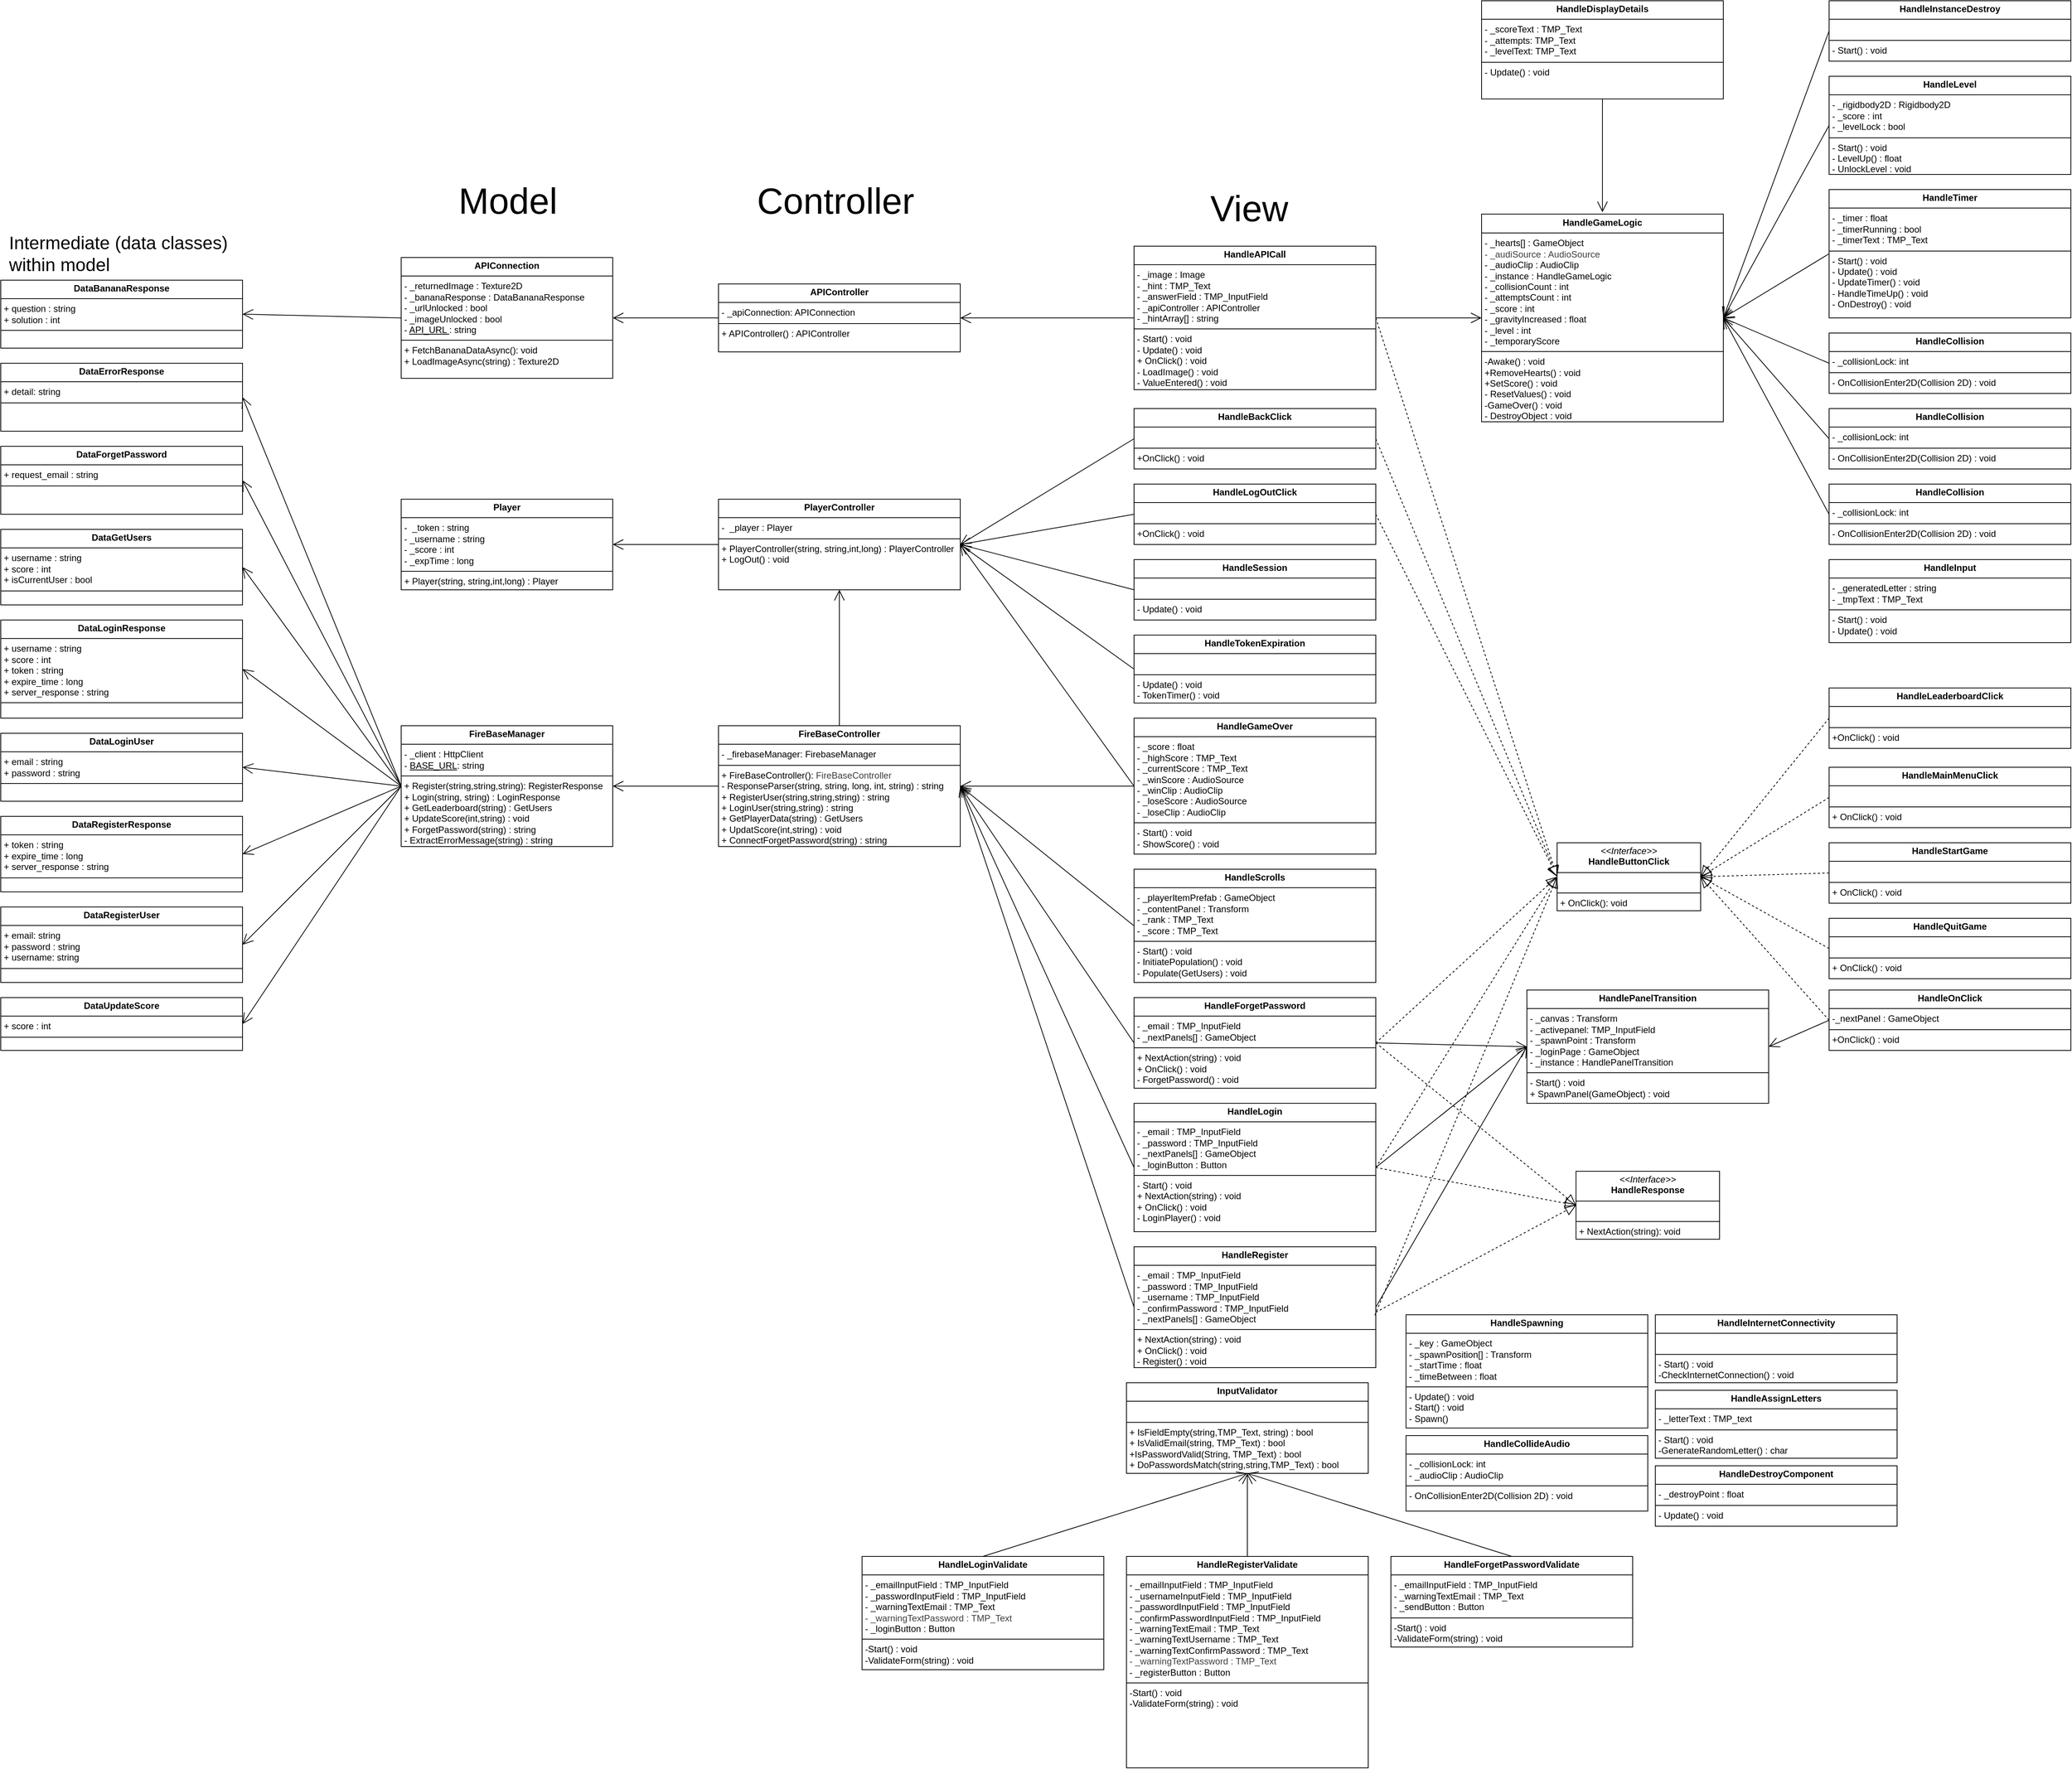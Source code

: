 <mxfile>
    <diagram id="7wWfOI0LtiimTKxbhTSa" name="Page-1">
        <mxGraphModel dx="5377" dy="3697" grid="1" gridSize="10" guides="1" tooltips="1" connect="1" arrows="1" fold="1" page="1" pageScale="1" pageWidth="850" pageHeight="1100" math="0" shadow="0">
            <root>
                <mxCell id="0"/>
                <mxCell id="1" parent="0"/>
                <mxCell id="9" value="&lt;p style=&quot;margin:0px;margin-top:4px;text-align:center;&quot;&gt;&lt;i&gt;&amp;lt;&amp;lt;Interface&amp;gt;&amp;gt;&lt;/i&gt;&lt;br&gt;&lt;b&gt;HandleButtonClick&lt;/b&gt;&lt;/p&gt;&lt;hr size=&quot;1&quot; style=&quot;border-style:solid;&quot;&gt;&lt;p style=&quot;margin:0px;margin-left:4px;&quot;&gt;&lt;br&gt;&lt;/p&gt;&lt;hr size=&quot;1&quot; style=&quot;border-style:solid;&quot;&gt;&lt;p style=&quot;margin:0px;margin-left:4px;&quot;&gt;+ OnClick(): void&lt;br&gt;&lt;/p&gt;" style="verticalAlign=top;align=left;overflow=fill;html=1;whiteSpace=wrap;" parent="1" vertex="1">
                    <mxGeometry x="2000" y="935" width="190" height="90" as="geometry"/>
                </mxCell>
                <mxCell id="11" value="&lt;p style=&quot;margin:0px;margin-top:4px;text-align:center;&quot;&gt;&lt;b&gt;APIConnection&lt;/b&gt;&lt;/p&gt;&lt;hr size=&quot;1&quot; style=&quot;border-style:solid;&quot;&gt;&lt;p style=&quot;margin:0px;margin-left:4px;&quot;&gt;- _returnedImage : Texture2D&lt;/p&gt;&lt;p style=&quot;margin:0px;margin-left:4px;&quot;&gt;- _bananaResponse : DataBananaResponse&lt;/p&gt;&lt;p style=&quot;margin:0px;margin-left:4px;&quot;&gt;- _urlUnlocked : bool&lt;/p&gt;&lt;p style=&quot;margin:0px;margin-left:4px;&quot;&gt;- _imageUnlocked : bool&lt;/p&gt;&lt;p style=&quot;margin:0px;margin-left:4px;&quot;&gt;- &lt;u&gt;API_URL &lt;/u&gt;: string&lt;/p&gt;&lt;hr size=&quot;1&quot; style=&quot;border-style:solid;&quot;&gt;&lt;p style=&quot;margin:0px;margin-left:4px;&quot;&gt;+ FetchBananaDataAsync(): void&lt;/p&gt;&lt;p style=&quot;margin:0px;margin-left:4px;&quot;&gt;+ LoadImageAsync(string) : Texture2D&lt;/p&gt;" style="verticalAlign=top;align=left;overflow=fill;html=1;whiteSpace=wrap;" parent="1" vertex="1">
                    <mxGeometry x="470" y="160" width="280" height="160" as="geometry"/>
                </mxCell>
                <mxCell id="13" value="&lt;p style=&quot;margin:0px;margin-top:4px;text-align:center;&quot;&gt;&lt;b&gt;FireBaseManager&lt;/b&gt;&lt;/p&gt;&lt;hr size=&quot;1&quot; style=&quot;border-style:solid;&quot;&gt;&lt;p style=&quot;margin:0px;margin-left:4px;&quot;&gt;- _client : HttpClient&lt;/p&gt;&lt;p style=&quot;margin:0px;margin-left:4px;&quot;&gt;- &lt;u&gt;BASE_URL&lt;/u&gt;: string&lt;/p&gt;&lt;hr size=&quot;1&quot; style=&quot;border-style:solid;&quot;&gt;&lt;p style=&quot;margin:0px;margin-left:4px;&quot;&gt;+ Register(string,string,string): RegisterResponse&lt;/p&gt;&lt;p style=&quot;margin:0px;margin-left:4px;&quot;&gt;+ Login(string, string) : LoginResponse&lt;/p&gt;&lt;p style=&quot;margin:0px;margin-left:4px;&quot;&gt;+ GetLeaderboard(string) : GetUsers&lt;/p&gt;&lt;p style=&quot;margin:0px;margin-left:4px;&quot;&gt;+ UpdateScore(int,string) : void&lt;/p&gt;&lt;p style=&quot;margin:0px;margin-left:4px;&quot;&gt;+ ForgetPassword(string) : string&lt;/p&gt;&lt;p style=&quot;margin:0px;margin-left:4px;&quot;&gt;- ExtractErrorMessage(string) : string&lt;/p&gt;" style="verticalAlign=top;align=left;overflow=fill;html=1;whiteSpace=wrap;" parent="1" vertex="1">
                    <mxGeometry x="470" y="780" width="280" height="160" as="geometry"/>
                </mxCell>
                <mxCell id="14" value="&lt;p style=&quot;margin:0px;margin-top:4px;text-align:center;&quot;&gt;&lt;b&gt;Player&lt;/b&gt;&lt;/p&gt;&lt;hr size=&quot;1&quot; style=&quot;border-style:solid;&quot;&gt;&lt;p style=&quot;margin:0px;margin-left:4px;&quot;&gt;-&amp;nbsp; _token : string&lt;/p&gt;&lt;p style=&quot;margin:0px;margin-left:4px;&quot;&gt;- _username&amp;nbsp;: string&lt;/p&gt;&lt;p style=&quot;margin:0px;margin-left:4px;&quot;&gt;- _score : int&lt;/p&gt;&lt;p style=&quot;margin:0px;margin-left:4px;&quot;&gt;- _expTime : long&lt;/p&gt;&lt;hr size=&quot;1&quot; style=&quot;border-style:solid;&quot;&gt;&lt;p style=&quot;margin:0px;margin-left:4px;&quot;&gt;+ Player(string, string,int,long) : Player&lt;/p&gt;" style="verticalAlign=top;align=left;overflow=fill;html=1;whiteSpace=wrap;" parent="1" vertex="1">
                    <mxGeometry x="470" y="480" width="280" height="120" as="geometry"/>
                </mxCell>
                <mxCell id="15" value="&lt;p style=&quot;margin:0px;margin-top:4px;text-align:center;&quot;&gt;&lt;b&gt;APIController&lt;/b&gt;&lt;/p&gt;&lt;hr size=&quot;1&quot; style=&quot;border-style:solid;&quot;&gt;&lt;p style=&quot;margin:0px;margin-left:4px;&quot;&gt;- _apiConnection: APIConnection&lt;/p&gt;&lt;hr size=&quot;1&quot; style=&quot;border-style:solid;&quot;&gt;&lt;p style=&quot;margin:0px;margin-left:4px;&quot;&gt;+ APIController() : APIController&lt;/p&gt;" style="verticalAlign=top;align=left;overflow=fill;html=1;whiteSpace=wrap;" parent="1" vertex="1">
                    <mxGeometry x="890" y="195" width="320" height="90" as="geometry"/>
                </mxCell>
                <mxCell id="17" value="&lt;p style=&quot;margin:0px;margin-top:4px;text-align:center;&quot;&gt;&lt;b&gt;FireBaseController&lt;/b&gt;&lt;/p&gt;&lt;hr size=&quot;1&quot; style=&quot;border-style:solid;&quot;&gt;&lt;p style=&quot;margin:0px;margin-left:4px;&quot;&gt;- _firebaseManager: FirebaseManager&lt;/p&gt;&lt;hr size=&quot;1&quot; style=&quot;border-style:solid;&quot;&gt;&lt;p style=&quot;margin:0px;margin-left:4px;&quot;&gt;+ FireBaseController():&amp;nbsp;&lt;span style=&quot;color: rgb(63, 63, 63); background-color: transparent;&quot;&gt;FireBaseController&lt;/span&gt;&lt;/p&gt;&lt;p style=&quot;margin:0px;margin-left:4px;&quot;&gt;- ResponseParser(string, string, long, int, string) : string&lt;/p&gt;&lt;p style=&quot;margin:0px;margin-left:4px;&quot;&gt;+ RegisterUser(string,string,string) : string&lt;/p&gt;&lt;p style=&quot;margin:0px;margin-left:4px;&quot;&gt;+ LoginUser(string,string) : string&lt;/p&gt;&lt;p style=&quot;margin:0px;margin-left:4px;&quot;&gt;+ GetPlayerData(string) : GetUsers&lt;/p&gt;&lt;p style=&quot;margin:0px;margin-left:4px;&quot;&gt;+ UpdatScore(int,string) : void&lt;/p&gt;&lt;p style=&quot;margin:0px;margin-left:4px;&quot;&gt;+ ConnectForgetPassword(string) : string&lt;/p&gt;" style="verticalAlign=top;align=left;overflow=fill;html=1;whiteSpace=wrap;" parent="1" vertex="1">
                    <mxGeometry x="890" y="780" width="320" height="160" as="geometry"/>
                </mxCell>
                <mxCell id="18" value="&lt;p style=&quot;margin:0px;margin-top:4px;text-align:center;&quot;&gt;&lt;b&gt;PlayerController&lt;/b&gt;&lt;/p&gt;&lt;hr size=&quot;1&quot; style=&quot;border-style:solid;&quot;&gt;&lt;p style=&quot;margin:0px;margin-left:4px;&quot;&gt;-&amp;nbsp; _player : Player&lt;/p&gt;&lt;hr size=&quot;1&quot; style=&quot;border-style:solid;&quot;&gt;&lt;p style=&quot;margin:0px;margin-left:4px;&quot;&gt;+ PlayerController(string, string,int,long) : PlayerController&lt;/p&gt;&lt;p style=&quot;margin:0px;margin-left:4px;&quot;&gt;+ LogOut() : void&lt;/p&gt;" style="verticalAlign=top;align=left;overflow=fill;html=1;whiteSpace=wrap;" parent="1" vertex="1">
                    <mxGeometry x="890" y="480" width="320" height="120" as="geometry"/>
                </mxCell>
                <mxCell id="21" value="&lt;p style=&quot;margin:0px;margin-top:4px;text-align:center;&quot;&gt;&lt;b&gt;HandleAPICall&lt;/b&gt;&lt;/p&gt;&lt;hr size=&quot;1&quot; style=&quot;border-style:solid;&quot;&gt;&lt;p style=&quot;margin:0px;margin-left:4px;&quot;&gt;- _image : Image&lt;/p&gt;&lt;p style=&quot;margin:0px;margin-left:4px;&quot;&gt;- _hint : TMP_Text&lt;/p&gt;&lt;p style=&quot;margin:0px;margin-left:4px;&quot;&gt;- _answerField : TMP_InputField&lt;/p&gt;&lt;p style=&quot;margin:0px;margin-left:4px;&quot;&gt;- _apiController : APIController&lt;/p&gt;&lt;p style=&quot;margin:0px;margin-left:4px;&quot;&gt;- _hintArray[] : string&lt;/p&gt;&lt;hr size=&quot;1&quot; style=&quot;border-style:solid;&quot;&gt;&lt;p style=&quot;margin:0px;margin-left:4px;&quot;&gt;- Start() : void&lt;/p&gt;&lt;p style=&quot;margin:0px;margin-left:4px;&quot;&gt;- Update() : void&lt;/p&gt;&lt;p style=&quot;margin:0px;margin-left:4px;&quot;&gt;+ OnClick() : void&lt;/p&gt;&lt;p style=&quot;margin:0px;margin-left:4px;&quot;&gt;- LoadImage() : void&lt;/p&gt;&lt;p style=&quot;margin:0px;margin-left:4px;&quot;&gt;- ValueEntered() : void&lt;/p&gt;" style="verticalAlign=top;align=left;overflow=fill;html=1;whiteSpace=wrap;" parent="1" vertex="1">
                    <mxGeometry x="1440" y="145" width="320" height="190" as="geometry"/>
                </mxCell>
                <mxCell id="22" value="&lt;p style=&quot;margin:0px;margin-top:4px;text-align:center;&quot;&gt;&lt;b&gt;HandleTimer&lt;/b&gt;&lt;/p&gt;&lt;hr size=&quot;1&quot; style=&quot;border-style:solid;&quot;&gt;&lt;p style=&quot;margin:0px;margin-left:4px;&quot;&gt;- _timer : float&lt;/p&gt;&lt;p style=&quot;margin:0px;margin-left:4px;&quot;&gt;- _timerRunning : bool&lt;/p&gt;&lt;p style=&quot;margin:0px;margin-left:4px;&quot;&gt;- _timerText : TMP_Text&lt;/p&gt;&lt;hr size=&quot;1&quot; style=&quot;border-style:solid;&quot;&gt;&lt;p style=&quot;margin:0px;margin-left:4px;&quot;&gt;- Start() : void&lt;/p&gt;&lt;p style=&quot;margin:0px;margin-left:4px;&quot;&gt;- Update() : void&lt;/p&gt;&lt;p style=&quot;margin:0px;margin-left:4px;&quot;&gt;- UpdateTimer() : void&lt;/p&gt;&lt;p style=&quot;margin:0px;margin-left:4px;&quot;&gt;- HandleTimeUp() : void&lt;/p&gt;&lt;p style=&quot;margin:0px;margin-left:4px;&quot;&gt;- OnDestroy() : void&lt;/p&gt;" style="verticalAlign=top;align=left;overflow=fill;html=1;whiteSpace=wrap;" parent="1" vertex="1">
                    <mxGeometry x="2360" y="70" width="320" height="170" as="geometry"/>
                </mxCell>
                <mxCell id="25" value="&lt;p style=&quot;margin:0px;margin-top:4px;text-align:center;&quot;&gt;&lt;b&gt;HandleGameOver&lt;/b&gt;&lt;/p&gt;&lt;hr size=&quot;1&quot; style=&quot;border-style:solid;&quot;&gt;&lt;p style=&quot;margin:0px;margin-left:4px;&quot;&gt;- _score : float&lt;/p&gt;&lt;p style=&quot;margin:0px;margin-left:4px;&quot;&gt;- _highScore : TMP_Text&lt;/p&gt;&lt;p style=&quot;margin:0px;margin-left:4px;&quot;&gt;- _currentScore : TMP_Text&lt;/p&gt;&lt;p style=&quot;margin:0px;margin-left:4px;&quot;&gt;- _winScore : AudioSource&lt;/p&gt;&lt;p style=&quot;margin:0px;margin-left:4px;&quot;&gt;- _winClip : AudioClip&lt;/p&gt;&lt;p style=&quot;margin: 0px 0px 0px 4px;&quot;&gt;- _loseScore : AudioSource&lt;/p&gt;&lt;p style=&quot;margin: 0px 0px 0px 4px;&quot;&gt;- _loseClip : AudioClip&lt;/p&gt;&lt;hr size=&quot;1&quot; style=&quot;border-style:solid;&quot;&gt;&lt;p style=&quot;margin:0px;margin-left:4px;&quot;&gt;- Start() : void&lt;/p&gt;&lt;p style=&quot;margin:0px;margin-left:4px;&quot;&gt;- ShowScore() : void&lt;/p&gt;" style="verticalAlign=top;align=left;overflow=fill;html=1;whiteSpace=wrap;" parent="1" vertex="1">
                    <mxGeometry x="1440" y="770" width="320" height="180" as="geometry"/>
                </mxCell>
                <mxCell id="26" value="&lt;p style=&quot;margin:0px;margin-top:4px;text-align:center;&quot;&gt;&lt;b&gt;HandleBackClick&lt;/b&gt;&lt;/p&gt;&lt;hr size=&quot;1&quot; style=&quot;border-style:solid;&quot;&gt;&lt;p style=&quot;margin:0px;margin-left:4px;&quot;&gt;&lt;br&gt;&lt;/p&gt;&lt;hr size=&quot;1&quot; style=&quot;border-style:solid;&quot;&gt;&lt;p style=&quot;margin:0px;margin-left:4px;&quot;&gt;+OnClick() : void&lt;/p&gt;" style="verticalAlign=top;align=left;overflow=fill;html=1;whiteSpace=wrap;" parent="1" vertex="1">
                    <mxGeometry x="1440" y="360" width="320" height="80" as="geometry"/>
                </mxCell>
                <mxCell id="28" value="&lt;p style=&quot;margin:0px;margin-top:4px;text-align:center;&quot;&gt;&lt;b&gt;HandleScrolls&lt;/b&gt;&lt;/p&gt;&lt;hr size=&quot;1&quot; style=&quot;border-style:solid;&quot;&gt;&lt;p style=&quot;margin:0px;margin-left:4px;&quot;&gt;- _playerItemPrefab : GameObject&lt;/p&gt;&lt;p style=&quot;margin:0px;margin-left:4px;&quot;&gt;- _contentPanel : Transform&lt;/p&gt;&lt;p style=&quot;margin:0px;margin-left:4px;&quot;&gt;- _rank : TMP_Text&lt;/p&gt;&lt;p style=&quot;margin:0px;margin-left:4px;&quot;&gt;- _score : TMP_Text&lt;/p&gt;&lt;hr size=&quot;1&quot; style=&quot;border-style:solid;&quot;&gt;&lt;p style=&quot;margin:0px;margin-left:4px;&quot;&gt;- Start() : void&lt;/p&gt;&lt;p style=&quot;margin:0px;margin-left:4px;&quot;&gt;- InitiatePopulation() : void&lt;/p&gt;&lt;p style=&quot;margin:0px;margin-left:4px;&quot;&gt;- Populate(GetUsers) : void&lt;/p&gt;" style="verticalAlign=top;align=left;overflow=fill;html=1;whiteSpace=wrap;" parent="1" vertex="1">
                    <mxGeometry x="1440" y="970" width="320" height="150" as="geometry"/>
                </mxCell>
                <mxCell id="31" value="&lt;p style=&quot;margin:0px;margin-top:4px;text-align:center;&quot;&gt;&lt;b&gt;HandleForgetPassword&lt;/b&gt;&lt;/p&gt;&lt;hr size=&quot;1&quot; style=&quot;border-style:solid;&quot;&gt;&lt;p style=&quot;margin:0px;margin-left:4px;&quot;&gt;- _email : TMP_InputField&lt;/p&gt;&lt;p style=&quot;margin:0px;margin-left:4px;&quot;&gt;- _nextPanels[] : GameObject&lt;/p&gt;&lt;hr size=&quot;1&quot; style=&quot;border-style:solid;&quot;&gt;&lt;p style=&quot;margin:0px;margin-left:4px;&quot;&gt;+ NextAction(string) : void&lt;/p&gt;&lt;p style=&quot;margin:0px;margin-left:4px;&quot;&gt;+ OnClick() : void&lt;/p&gt;&lt;p style=&quot;margin:0px;margin-left:4px;&quot;&gt;- ForgetPassword() : void&lt;/p&gt;" style="verticalAlign=top;align=left;overflow=fill;html=1;whiteSpace=wrap;" parent="1" vertex="1">
                    <mxGeometry x="1440" y="1140" width="320" height="120" as="geometry"/>
                </mxCell>
                <mxCell id="32" value="&lt;p style=&quot;margin:0px;margin-top:4px;text-align:center;&quot;&gt;&lt;b&gt;HandleForgetPasswordValidate&lt;/b&gt;&lt;/p&gt;&lt;hr size=&quot;1&quot; style=&quot;border-style:solid;&quot;&gt;&lt;p style=&quot;margin:0px;margin-left:4px;&quot;&gt;- _emailInputField : TMP_InputField&lt;/p&gt;&lt;p style=&quot;margin:0px;margin-left:4px;&quot;&gt;- _warningTextEmail : TMP_Text&lt;/p&gt;&lt;p style=&quot;margin:0px;margin-left:4px;&quot;&gt;- _sendButton : Button&lt;/p&gt;&lt;hr size=&quot;1&quot; style=&quot;border-style:solid;&quot;&gt;&lt;p style=&quot;margin:0px;margin-left:4px;&quot;&gt;-Start() : void&lt;/p&gt;&lt;p style=&quot;margin:0px;margin-left:4px;&quot;&gt;-ValidateForm(string) : void&lt;/p&gt;" style="verticalAlign=top;align=left;overflow=fill;html=1;whiteSpace=wrap;" parent="1" vertex="1">
                    <mxGeometry x="1780" y="1880" width="320" height="120" as="geometry"/>
                </mxCell>
                <mxCell id="33" value="&lt;p style=&quot;margin:0px;margin-top:4px;text-align:center;&quot;&gt;&lt;b&gt;HandleLogin&lt;/b&gt;&lt;/p&gt;&lt;hr size=&quot;1&quot; style=&quot;border-style:solid;&quot;&gt;&lt;p style=&quot;margin:0px;margin-left:4px;&quot;&gt;- _email : TMP_InputField&lt;/p&gt;&lt;p style=&quot;margin:0px;margin-left:4px;&quot;&gt;- _password : TMP_InputField&lt;/p&gt;&lt;p style=&quot;margin:0px;margin-left:4px;&quot;&gt;- _nextPanels[] : GameObject&lt;/p&gt;&lt;p style=&quot;margin:0px;margin-left:4px;&quot;&gt;- _loginButton : Button&lt;/p&gt;&lt;hr size=&quot;1&quot; style=&quot;border-style:solid;&quot;&gt;&lt;p style=&quot;margin:0px;margin-left:4px;&quot;&gt;- Start() : void&lt;/p&gt;&lt;p style=&quot;margin:0px;margin-left:4px;&quot;&gt;+ NextAction(string) : void&lt;/p&gt;&lt;p style=&quot;margin:0px;margin-left:4px;&quot;&gt;+ OnClick() : void&lt;/p&gt;&lt;p style=&quot;margin:0px;margin-left:4px;&quot;&gt;- LoginPlayer() : void&lt;/p&gt;" style="verticalAlign=top;align=left;overflow=fill;html=1;whiteSpace=wrap;" parent="1" vertex="1">
                    <mxGeometry x="1440" y="1280" width="320" height="170" as="geometry"/>
                </mxCell>
                <mxCell id="35" value="&lt;p style=&quot;margin:0px;margin-top:4px;text-align:center;&quot;&gt;&lt;b&gt;HandleLoginValidate&lt;/b&gt;&lt;/p&gt;&lt;hr size=&quot;1&quot; style=&quot;border-style:solid;&quot;&gt;&lt;p style=&quot;margin:0px;margin-left:4px;&quot;&gt;- _emailInputField : TMP_InputField&lt;/p&gt;&lt;p style=&quot;margin:0px;margin-left:4px;&quot;&gt;- _passwordInputField : TMP_InputField&lt;/p&gt;&lt;p style=&quot;margin:0px;margin-left:4px;&quot;&gt;- _warningTextEmail : TMP_Text&lt;/p&gt;&lt;p style=&quot;margin:0px;margin-left:4px;&quot;&gt;&lt;span style=&quot;color: rgb(63, 63, 63);&quot;&gt;- _warningTextPassword : TMP_Text&lt;/span&gt;&lt;/p&gt;&lt;p style=&quot;margin:0px;margin-left:4px;&quot;&gt;- _loginButton : Button&lt;/p&gt;&lt;hr size=&quot;1&quot; style=&quot;border-style:solid;&quot;&gt;&lt;p style=&quot;margin:0px;margin-left:4px;&quot;&gt;-Start() : void&lt;/p&gt;&lt;p style=&quot;margin:0px;margin-left:4px;&quot;&gt;-ValidateForm(string) : void&lt;/p&gt;" style="verticalAlign=top;align=left;overflow=fill;html=1;whiteSpace=wrap;" parent="1" vertex="1">
                    <mxGeometry x="1080" y="1880" width="320" height="150" as="geometry"/>
                </mxCell>
                <mxCell id="37" value="&lt;p style=&quot;margin:0px;margin-top:4px;text-align:center;&quot;&gt;&lt;b&gt;HandleOnClick&lt;/b&gt;&lt;/p&gt;&lt;hr size=&quot;1&quot; style=&quot;border-style:solid;&quot;&gt;&lt;p style=&quot;margin:0px;margin-left:4px;&quot;&gt;-_nextPanel : GameObject&lt;/p&gt;&lt;hr size=&quot;1&quot; style=&quot;border-style:solid;&quot;&gt;&lt;p style=&quot;margin:0px;margin-left:4px;&quot;&gt;+OnClick() : void&lt;/p&gt;" style="verticalAlign=top;align=left;overflow=fill;html=1;whiteSpace=wrap;" parent="1" vertex="1">
                    <mxGeometry x="2360" y="1130" width="320" height="80" as="geometry"/>
                </mxCell>
                <mxCell id="39" value="&lt;p style=&quot;margin:0px;margin-top:4px;text-align:center;&quot;&gt;&lt;b&gt;HandleRegister&lt;/b&gt;&lt;/p&gt;&lt;hr size=&quot;1&quot; style=&quot;border-style:solid;&quot;&gt;&lt;p style=&quot;margin:0px;margin-left:4px;&quot;&gt;- _email : TMP_InputField&lt;/p&gt;&lt;p style=&quot;margin:0px;margin-left:4px;&quot;&gt;- _password : TMP_InputField&lt;/p&gt;&lt;p style=&quot;margin:0px;margin-left:4px;&quot;&gt;- _username : TMP_InputField&lt;/p&gt;&lt;p style=&quot;margin:0px;margin-left:4px;&quot;&gt;- _confirmPassword : TMP_InputField&lt;/p&gt;&lt;p style=&quot;margin:0px;margin-left:4px;&quot;&gt;- _nextPanels[] : GameObject&lt;/p&gt;&lt;hr size=&quot;1&quot; style=&quot;border-style:solid;&quot;&gt;&lt;p style=&quot;margin:0px;margin-left:4px;&quot;&gt;&lt;span style=&quot;background-color: transparent;&quot;&gt;+ NextAction(string) : void&lt;/span&gt;&lt;/p&gt;&lt;p style=&quot;margin:0px;margin-left:4px;&quot;&gt;+ OnClick() : void&lt;/p&gt;&lt;p style=&quot;margin:0px;margin-left:4px;&quot;&gt;- Register() : void&lt;/p&gt;" style="verticalAlign=top;align=left;overflow=fill;html=1;whiteSpace=wrap;" parent="1" vertex="1">
                    <mxGeometry x="1440" y="1470" width="320" height="160" as="geometry"/>
                </mxCell>
                <mxCell id="40" value="&lt;p style=&quot;margin:0px;margin-top:4px;text-align:center;&quot;&gt;&lt;b&gt;HandleRegisterValidate&lt;/b&gt;&lt;/p&gt;&lt;hr size=&quot;1&quot; style=&quot;border-style:solid;&quot;&gt;&lt;p style=&quot;margin:0px;margin-left:4px;&quot;&gt;- _emailInputField : TMP_InputField&lt;/p&gt;&lt;p style=&quot;margin:0px;margin-left:4px;&quot;&gt;- _usernameInputField : TMP_InputField&lt;/p&gt;&lt;p style=&quot;margin:0px;margin-left:4px;&quot;&gt;- _passwordInputField : TMP_InputField&lt;/p&gt;&lt;p style=&quot;margin:0px;margin-left:4px;&quot;&gt;- _confirmPasswordInputField : TMP_InputField&lt;/p&gt;&lt;p style=&quot;margin:0px;margin-left:4px;&quot;&gt;- _warningTextEmail : TMP_Text&lt;/p&gt;&lt;p style=&quot;margin:0px;margin-left:4px;&quot;&gt;- _warningTextUsername : TMP_Text&lt;/p&gt;&lt;p style=&quot;margin:0px;margin-left:4px;&quot;&gt;- _warningTextConfirmPassword : TMP_Text&lt;/p&gt;&lt;p style=&quot;margin:0px;margin-left:4px;&quot;&gt;&lt;span style=&quot;color: rgb(63, 63, 63);&quot;&gt;- _warningTextPassword : TMP_Text&lt;/span&gt;&lt;/p&gt;&lt;p style=&quot;margin:0px;margin-left:4px;&quot;&gt;- _registerButton : Button&lt;/p&gt;&lt;hr size=&quot;1&quot; style=&quot;border-style:solid;&quot;&gt;&lt;p style=&quot;margin:0px;margin-left:4px;&quot;&gt;-Start() : void&lt;/p&gt;&lt;p style=&quot;margin:0px;margin-left:4px;&quot;&gt;-ValidateForm(string) : void&lt;/p&gt;" style="verticalAlign=top;align=left;overflow=fill;html=1;whiteSpace=wrap;" parent="1" vertex="1">
                    <mxGeometry x="1430" y="1880" width="320" height="280" as="geometry"/>
                </mxCell>
                <mxCell id="41" value="&lt;p style=&quot;margin:0px;margin-top:4px;text-align:center;&quot;&gt;&lt;b&gt;InputValidator&lt;/b&gt;&lt;/p&gt;&lt;hr size=&quot;1&quot; style=&quot;border-style:solid;&quot;&gt;&lt;p style=&quot;margin:0px;margin-left:4px;&quot;&gt;&lt;br&gt;&lt;/p&gt;&lt;hr size=&quot;1&quot; style=&quot;border-style:solid;&quot;&gt;&lt;p style=&quot;margin:0px;margin-left:4px;&quot;&gt;&lt;span style=&quot;background-color: transparent;&quot;&gt;+ IsFieldEmpty(string,TMP_Text, string) : bool&lt;/span&gt;&lt;/p&gt;&lt;p style=&quot;margin:0px;margin-left:4px;&quot;&gt;+ IsValidEmail(string, TMP_Text) : bool&lt;/p&gt;&lt;p style=&quot;margin:0px;margin-left:4px;&quot;&gt;+IsPasswordValid(String, TMP_Text) : bool&lt;/p&gt;&lt;p style=&quot;margin:0px;margin-left:4px;&quot;&gt;+ DoPasswordsMatch(string,string,TMP_Text) : bool&lt;/p&gt;" style="verticalAlign=top;align=left;overflow=fill;html=1;whiteSpace=wrap;" parent="1" vertex="1">
                    <mxGeometry x="1430" y="1650" width="320" height="120" as="geometry"/>
                </mxCell>
                <mxCell id="43" value="&lt;p style=&quot;margin:0px;margin-top:4px;text-align:center;&quot;&gt;&lt;b&gt;HandleCollideAudio&lt;/b&gt;&lt;/p&gt;&lt;hr size=&quot;1&quot; style=&quot;border-style:solid;&quot;&gt;&lt;p style=&quot;margin:0px;margin-left:4px;&quot;&gt;- _collisionLock: int&lt;/p&gt;&lt;p style=&quot;margin:0px;margin-left:4px;&quot;&gt;- _audioClip : AudioClip&lt;/p&gt;&lt;hr size=&quot;1&quot; style=&quot;border-style:solid;&quot;&gt;&lt;p style=&quot;margin:0px;margin-left:4px;&quot;&gt;- OnCollisionEnter2D(Collision 2D) : void&lt;/p&gt;" style="verticalAlign=top;align=left;overflow=fill;html=1;whiteSpace=wrap;" parent="1" vertex="1">
                    <mxGeometry x="1800" y="1720" width="320" height="100" as="geometry"/>
                </mxCell>
                <mxCell id="44" value="&lt;p style=&quot;margin:0px;margin-top:4px;text-align:center;&quot;&gt;&lt;b&gt;HandleCollision&lt;/b&gt;&lt;/p&gt;&lt;hr size=&quot;1&quot; style=&quot;border-style:solid;&quot;&gt;&lt;p style=&quot;margin:0px;margin-left:4px;&quot;&gt;- _collisionLock: int&lt;/p&gt;&lt;hr size=&quot;1&quot; style=&quot;border-style:solid;&quot;&gt;&lt;p style=&quot;margin:0px;margin-left:4px;&quot;&gt;- OnCollisionEnter2D(Collision 2D) : void&lt;/p&gt;" style="verticalAlign=top;align=left;overflow=fill;html=1;whiteSpace=wrap;" parent="1" vertex="1">
                    <mxGeometry x="2360" y="460" width="320" height="80" as="geometry"/>
                </mxCell>
                <mxCell id="45" value="&lt;p style=&quot;margin:0px;margin-top:4px;text-align:center;&quot;&gt;&lt;b&gt;HandleGameLogic&lt;/b&gt;&lt;/p&gt;&lt;hr size=&quot;1&quot; style=&quot;border-style:solid;&quot;&gt;&lt;p style=&quot;margin:0px;margin-left:4px;&quot;&gt;&lt;span style=&quot;background-color: transparent;&quot;&gt;- _hearts[] : GameObject&lt;/span&gt;&lt;/p&gt;&lt;p style=&quot;margin:0px;margin-left:4px;&quot;&gt;&lt;span style=&quot;color: rgb(63, 63, 63);&quot;&gt;- _audiSource : AudioSource&lt;/span&gt;&lt;/p&gt;&lt;p style=&quot;margin:0px;margin-left:4px;&quot;&gt;- _audioClip : AudioClip&lt;/p&gt;&lt;p style=&quot;margin:0px;margin-left:4px;&quot;&gt;- _instance : HandleGameLogic&lt;/p&gt;&lt;p style=&quot;margin:0px;margin-left:4px;&quot;&gt;- _collisionCount : int&lt;/p&gt;&lt;p style=&quot;margin:0px;margin-left:4px;&quot;&gt;- _attemptsCount : int&lt;/p&gt;&lt;p style=&quot;margin:0px;margin-left:4px;&quot;&gt;- _score : int&lt;/p&gt;&lt;p style=&quot;margin:0px;margin-left:4px;&quot;&gt;- _gravityIncreased : float&lt;/p&gt;&lt;p style=&quot;margin:0px;margin-left:4px;&quot;&gt;- _level : int&lt;/p&gt;&lt;p style=&quot;margin:0px;margin-left:4px;&quot;&gt;- _temporaryScore&lt;/p&gt;&lt;hr size=&quot;1&quot; style=&quot;border-style:solid;&quot;&gt;&lt;p style=&quot;margin:0px;margin-left:4px;&quot;&gt;-Awake() : void&lt;/p&gt;&lt;p style=&quot;margin:0px;margin-left:4px;&quot;&gt;+RemoveHearts() : void&lt;/p&gt;&lt;p style=&quot;margin:0px;margin-left:4px;&quot;&gt;+SetScore() : void&lt;/p&gt;&lt;p style=&quot;margin:0px;margin-left:4px;&quot;&gt;- ResetValues() : void&lt;/p&gt;&lt;p style=&quot;margin:0px;margin-left:4px;&quot;&gt;-GameOver() : void&lt;/p&gt;&lt;p style=&quot;margin:0px;margin-left:4px;&quot;&gt;- DestroyObject : void&lt;/p&gt;" style="verticalAlign=top;align=left;overflow=fill;html=1;whiteSpace=wrap;" parent="1" vertex="1">
                    <mxGeometry x="1900" y="102.5" width="320" height="275" as="geometry"/>
                </mxCell>
                <mxCell id="46" value="&lt;p style=&quot;margin:0px;margin-top:4px;text-align:center;&quot;&gt;&lt;b&gt;HandleInput&lt;/b&gt;&lt;/p&gt;&lt;hr size=&quot;1&quot; style=&quot;border-style:solid;&quot;&gt;&lt;p style=&quot;margin:0px;margin-left:4px;&quot;&gt;- _generatedLetter : string&lt;/p&gt;&lt;p style=&quot;margin:0px;margin-left:4px;&quot;&gt;- _tmpText : TMP_Text&lt;/p&gt;&lt;hr size=&quot;1&quot; style=&quot;border-style:solid;&quot;&gt;&lt;p style=&quot;margin:0px;margin-left:4px;&quot;&gt;- Start() : void&lt;/p&gt;&lt;p style=&quot;margin:0px;margin-left:4px;&quot;&gt;- Update() : void&lt;/p&gt;" style="verticalAlign=top;align=left;overflow=fill;html=1;whiteSpace=wrap;" parent="1" vertex="1">
                    <mxGeometry x="2360" y="560" width="320" height="110" as="geometry"/>
                </mxCell>
                <mxCell id="47" value="&lt;p style=&quot;margin:0px;margin-top:4px;text-align:center;&quot;&gt;&lt;b&gt;HandleLevel&lt;/b&gt;&lt;/p&gt;&lt;hr size=&quot;1&quot; style=&quot;border-style:solid;&quot;&gt;&lt;p style=&quot;margin:0px;margin-left:4px;&quot;&gt;- _rigidbody2D : Rigidbody2D&lt;/p&gt;&lt;p style=&quot;margin:0px;margin-left:4px;&quot;&gt;- _score : int&lt;/p&gt;&lt;p style=&quot;margin:0px;margin-left:4px;&quot;&gt;- _levelLock : bool&lt;/p&gt;&lt;hr size=&quot;1&quot; style=&quot;border-style:solid;&quot;&gt;&lt;p style=&quot;margin:0px;margin-left:4px;&quot;&gt;- Start() : void&lt;/p&gt;&lt;p style=&quot;margin:0px;margin-left:4px;&quot;&gt;- LevelUp() : float&lt;/p&gt;&lt;p style=&quot;margin:0px;margin-left:4px;&quot;&gt;- UnlockLevel : void&lt;/p&gt;" style="verticalAlign=top;align=left;overflow=fill;html=1;whiteSpace=wrap;" parent="1" vertex="1">
                    <mxGeometry x="2360" y="-80" width="320" height="130" as="geometry"/>
                </mxCell>
                <mxCell id="49" value="&lt;p style=&quot;margin:0px;margin-top:4px;text-align:center;&quot;&gt;&lt;b&gt;HandleDestroyComponent&lt;/b&gt;&lt;/p&gt;&lt;hr size=&quot;1&quot; style=&quot;border-style:solid;&quot;&gt;&lt;p style=&quot;margin:0px;margin-left:4px;&quot;&gt;- _destroyPoint : float&lt;/p&gt;&lt;hr size=&quot;1&quot; style=&quot;border-style:solid;&quot;&gt;&lt;p style=&quot;margin:0px;margin-left:4px;&quot;&gt;- Update() : void&lt;/p&gt;" style="verticalAlign=top;align=left;overflow=fill;html=1;whiteSpace=wrap;" parent="1" vertex="1">
                    <mxGeometry x="2130" y="1760" width="320" height="80" as="geometry"/>
                </mxCell>
                <mxCell id="51" value="&lt;p style=&quot;margin:0px;margin-top:4px;text-align:center;&quot;&gt;&lt;b&gt;HandleLeaderboardClick&lt;/b&gt;&lt;/p&gt;&lt;hr size=&quot;1&quot; style=&quot;border-style:solid;&quot;&gt;&lt;p style=&quot;margin:0px;margin-left:4px;&quot;&gt;&lt;br&gt;&lt;/p&gt;&lt;hr size=&quot;1&quot; style=&quot;border-style:solid;&quot;&gt;&lt;p style=&quot;margin:0px;margin-left:4px;&quot;&gt;+OnClick() : void&lt;/p&gt;" style="verticalAlign=top;align=left;overflow=fill;html=1;whiteSpace=wrap;" parent="1" vertex="1">
                    <mxGeometry x="2360" y="730" width="320" height="80" as="geometry"/>
                </mxCell>
                <mxCell id="52" value="&lt;p style=&quot;margin:0px;margin-top:4px;text-align:center;&quot;&gt;&lt;b&gt;HandleLogOutClick&lt;/b&gt;&lt;/p&gt;&lt;hr size=&quot;1&quot; style=&quot;border-style:solid;&quot;&gt;&lt;p style=&quot;margin:0px;margin-left:4px;&quot;&gt;&lt;br&gt;&lt;/p&gt;&lt;hr size=&quot;1&quot; style=&quot;border-style:solid;&quot;&gt;&lt;p style=&quot;margin:0px;margin-left:4px;&quot;&gt;+OnClick() : void&lt;/p&gt;" style="verticalAlign=top;align=left;overflow=fill;html=1;whiteSpace=wrap;" parent="1" vertex="1">
                    <mxGeometry x="1440" y="460" width="320" height="80" as="geometry"/>
                </mxCell>
                <mxCell id="53" value="&lt;p style=&quot;margin:0px;margin-top:4px;text-align:center;&quot;&gt;&lt;b&gt;HandleAssignLetters&lt;/b&gt;&lt;/p&gt;&lt;hr size=&quot;1&quot; style=&quot;border-style:solid;&quot;&gt;&lt;p style=&quot;margin:0px;margin-left:4px;&quot;&gt;- _letterText : TMP_text&lt;/p&gt;&lt;hr size=&quot;1&quot; style=&quot;border-style:solid;&quot;&gt;&lt;p style=&quot;margin:0px;margin-left:4px;&quot;&gt;- Start() : void&lt;/p&gt;&lt;p style=&quot;margin:0px;margin-left:4px;&quot;&gt;-GenerateRandomLetter() : char&lt;/p&gt;" style="verticalAlign=top;align=left;overflow=fill;html=1;whiteSpace=wrap;" parent="1" vertex="1">
                    <mxGeometry x="2130" y="1660" width="320" height="90" as="geometry"/>
                </mxCell>
                <mxCell id="54" value="&lt;p style=&quot;margin:0px;margin-top:4px;text-align:center;&quot;&gt;&lt;b&gt;HandleInstanceDestroy&lt;/b&gt;&lt;/p&gt;&lt;hr size=&quot;1&quot; style=&quot;border-style:solid;&quot;&gt;&lt;p style=&quot;margin:0px;margin-left:4px;&quot;&gt;&lt;br&gt;&lt;/p&gt;&lt;hr size=&quot;1&quot; style=&quot;border-style:solid;&quot;&gt;&lt;p style=&quot;margin:0px;margin-left:4px;&quot;&gt;- Start() : void&lt;/p&gt;" style="verticalAlign=top;align=left;overflow=fill;html=1;whiteSpace=wrap;" parent="1" vertex="1">
                    <mxGeometry x="2360" y="-180" width="320" height="80" as="geometry"/>
                </mxCell>
                <mxCell id="55" value="&lt;p style=&quot;margin:0px;margin-top:4px;text-align:center;&quot;&gt;&lt;b&gt;HandleInternetConnectivity&lt;/b&gt;&lt;/p&gt;&lt;hr size=&quot;1&quot; style=&quot;border-style:solid;&quot;&gt;&lt;p style=&quot;margin:0px;margin-left:4px;&quot;&gt;&lt;br&gt;&lt;/p&gt;&lt;hr size=&quot;1&quot; style=&quot;border-style:solid;&quot;&gt;&lt;p style=&quot;margin:0px;margin-left:4px;&quot;&gt;- Start() : void&lt;/p&gt;&lt;p style=&quot;margin:0px;margin-left:4px;&quot;&gt;-CheckInternetConnection() : void&lt;/p&gt;" style="verticalAlign=top;align=left;overflow=fill;html=1;whiteSpace=wrap;" parent="1" vertex="1">
                    <mxGeometry x="2130" y="1560" width="320" height="90" as="geometry"/>
                </mxCell>
                <mxCell id="56" value="&lt;p style=&quot;margin:0px;margin-top:4px;text-align:center;&quot;&gt;&lt;b&gt;HandleMainMenuClick&lt;/b&gt;&lt;/p&gt;&lt;hr size=&quot;1&quot; style=&quot;border-style:solid;&quot;&gt;&lt;p style=&quot;margin:0px;margin-left:4px;&quot;&gt;&lt;br&gt;&lt;/p&gt;&lt;hr size=&quot;1&quot; style=&quot;border-style:solid;&quot;&gt;&lt;p style=&quot;margin:0px;margin-left:4px;&quot;&gt;+ OnClick() : void&lt;/p&gt;" style="verticalAlign=top;align=left;overflow=fill;html=1;whiteSpace=wrap;" parent="1" vertex="1">
                    <mxGeometry x="2360" y="835" width="320" height="80" as="geometry"/>
                </mxCell>
                <mxCell id="57" value="&lt;p style=&quot;margin:0px;margin-top:4px;text-align:center;&quot;&gt;&lt;b&gt;HandleQuitGame&lt;/b&gt;&lt;/p&gt;&lt;hr size=&quot;1&quot; style=&quot;border-style:solid;&quot;&gt;&lt;p style=&quot;margin:0px;margin-left:4px;&quot;&gt;&lt;br&gt;&lt;/p&gt;&lt;hr size=&quot;1&quot; style=&quot;border-style:solid;&quot;&gt;&lt;p style=&quot;margin:0px;margin-left:4px;&quot;&gt;+ OnClick() : void&lt;/p&gt;" style="verticalAlign=top;align=left;overflow=fill;html=1;whiteSpace=wrap;" parent="1" vertex="1">
                    <mxGeometry x="2360" y="1035" width="320" height="80" as="geometry"/>
                </mxCell>
                <mxCell id="58" value="&lt;p style=&quot;margin:0px;margin-top:4px;text-align:center;&quot;&gt;&lt;b&gt;HandleSession&lt;/b&gt;&lt;/p&gt;&lt;hr size=&quot;1&quot; style=&quot;border-style:solid;&quot;&gt;&lt;p style=&quot;margin:0px;margin-left:4px;&quot;&gt;&lt;br&gt;&lt;/p&gt;&lt;hr size=&quot;1&quot; style=&quot;border-style:solid;&quot;&gt;&lt;p style=&quot;margin:0px;margin-left:4px;&quot;&gt;- Update() : void&lt;/p&gt;" style="verticalAlign=top;align=left;overflow=fill;html=1;whiteSpace=wrap;" parent="1" vertex="1">
                    <mxGeometry x="1440" y="560" width="320" height="80" as="geometry"/>
                </mxCell>
                <mxCell id="59" value="&lt;p style=&quot;margin:0px;margin-top:4px;text-align:center;&quot;&gt;&lt;b&gt;HandleSpawning&lt;/b&gt;&lt;/p&gt;&lt;hr size=&quot;1&quot; style=&quot;border-style:solid;&quot;&gt;&lt;p style=&quot;margin:0px;margin-left:4px;&quot;&gt;- _key : GameObject&lt;/p&gt;&lt;p style=&quot;margin:0px;margin-left:4px;&quot;&gt;- _spawnPosition[] : Transform&lt;/p&gt;&lt;p style=&quot;margin:0px;margin-left:4px;&quot;&gt;- _startTime : float&lt;/p&gt;&lt;p style=&quot;margin:0px;margin-left:4px;&quot;&gt;- _timeBetween : float&lt;/p&gt;&lt;hr size=&quot;1&quot; style=&quot;border-style:solid;&quot;&gt;&lt;p style=&quot;margin:0px;margin-left:4px;&quot;&gt;- Update() : void&lt;/p&gt;&lt;p style=&quot;margin:0px;margin-left:4px;&quot;&gt;- Start() : void&lt;/p&gt;&lt;p style=&quot;margin:0px;margin-left:4px;&quot;&gt;- Spawn()&lt;/p&gt;" style="verticalAlign=top;align=left;overflow=fill;html=1;whiteSpace=wrap;" parent="1" vertex="1">
                    <mxGeometry x="1800" y="1560" width="320" height="150" as="geometry"/>
                </mxCell>
                <mxCell id="60" value="&lt;p style=&quot;margin:0px;margin-top:4px;text-align:center;&quot;&gt;&lt;b&gt;HandleStartGame&lt;/b&gt;&lt;/p&gt;&lt;hr size=&quot;1&quot; style=&quot;border-style:solid;&quot;&gt;&lt;p style=&quot;margin:0px;margin-left:4px;&quot;&gt;&lt;br&gt;&lt;/p&gt;&lt;hr size=&quot;1&quot; style=&quot;border-style:solid;&quot;&gt;&lt;p style=&quot;margin:0px;margin-left:4px;&quot;&gt;+ OnClick() : void&lt;/p&gt;" style="verticalAlign=top;align=left;overflow=fill;html=1;whiteSpace=wrap;" parent="1" vertex="1">
                    <mxGeometry x="2360" y="935" width="320" height="80" as="geometry"/>
                </mxCell>
                <mxCell id="61" value="&lt;p style=&quot;margin:0px;margin-top:4px;text-align:center;&quot;&gt;&lt;b&gt;HandleTokenExpiration&lt;/b&gt;&lt;/p&gt;&lt;hr size=&quot;1&quot; style=&quot;border-style:solid;&quot;&gt;&lt;p style=&quot;margin:0px;margin-left:4px;&quot;&gt;&lt;br&gt;&lt;/p&gt;&lt;hr size=&quot;1&quot; style=&quot;border-style:solid;&quot;&gt;&lt;p style=&quot;margin:0px;margin-left:4px;&quot;&gt;- Update() : void&lt;/p&gt;&lt;p style=&quot;margin:0px;margin-left:4px;&quot;&gt;- TokenTimer() : void&lt;/p&gt;" style="verticalAlign=top;align=left;overflow=fill;html=1;whiteSpace=wrap;" parent="1" vertex="1">
                    <mxGeometry x="1440" y="660" width="320" height="90" as="geometry"/>
                </mxCell>
                <mxCell id="62" value="&lt;p style=&quot;margin:0px;margin-top:4px;text-align:center;&quot;&gt;&lt;i&gt;&amp;lt;&amp;lt;Interface&amp;gt;&amp;gt;&lt;/i&gt;&lt;br&gt;&lt;b&gt;HandleResponse&lt;/b&gt;&lt;/p&gt;&lt;hr size=&quot;1&quot; style=&quot;border-style:solid;&quot;&gt;&lt;p style=&quot;margin:0px;margin-left:4px;&quot;&gt;&lt;br&gt;&lt;/p&gt;&lt;hr size=&quot;1&quot; style=&quot;border-style:solid;&quot;&gt;&lt;p style=&quot;margin:0px;margin-left:4px;&quot;&gt;+ NextAction(string): void&lt;br&gt;&lt;/p&gt;" style="verticalAlign=top;align=left;overflow=fill;html=1;whiteSpace=wrap;" parent="1" vertex="1">
                    <mxGeometry x="2025" y="1370" width="190" height="90" as="geometry"/>
                </mxCell>
                <mxCell id="63" value="&lt;p style=&quot;margin:0px;margin-top:4px;text-align:center;&quot;&gt;&lt;b&gt;DataBananaResponse&lt;/b&gt;&lt;/p&gt;&lt;hr size=&quot;1&quot; style=&quot;border-style:solid;&quot;&gt;&lt;p style=&quot;margin:0px;margin-left:4px;&quot;&gt;+ question : string&lt;/p&gt;&lt;p style=&quot;margin:0px;margin-left:4px;&quot;&gt;+ solution : int&lt;/p&gt;&lt;hr size=&quot;1&quot; style=&quot;border-style:solid;&quot;&gt;&lt;p style=&quot;margin:0px;margin-left:4px;&quot;&gt;&lt;br&gt;&lt;/p&gt;" style="verticalAlign=top;align=left;overflow=fill;html=1;whiteSpace=wrap;" parent="1" vertex="1">
                    <mxGeometry x="-60" y="190" width="320" height="90" as="geometry"/>
                </mxCell>
                <mxCell id="64" value="&lt;p style=&quot;margin:0px;margin-top:4px;text-align:center;&quot;&gt;&lt;b&gt;DataErrorResponse&lt;/b&gt;&lt;/p&gt;&lt;hr size=&quot;1&quot; style=&quot;border-style:solid;&quot;&gt;&lt;p style=&quot;margin:0px;margin-left:4px;&quot;&gt;+ detail: string&lt;/p&gt;&lt;hr size=&quot;1&quot; style=&quot;border-style:solid;&quot;&gt;&lt;p style=&quot;margin:0px;margin-left:4px;&quot;&gt;&lt;br&gt;&lt;/p&gt;" style="verticalAlign=top;align=left;overflow=fill;html=1;whiteSpace=wrap;" parent="1" vertex="1">
                    <mxGeometry x="-60" y="300" width="320" height="90" as="geometry"/>
                </mxCell>
                <mxCell id="66" value="&lt;p style=&quot;margin:0px;margin-top:4px;text-align:center;&quot;&gt;&lt;b&gt;DataForgetPassword&lt;/b&gt;&lt;/p&gt;&lt;hr size=&quot;1&quot; style=&quot;border-style:solid;&quot;&gt;&lt;p style=&quot;margin:0px;margin-left:4px;&quot;&gt;+ request_email : string&lt;/p&gt;&lt;hr size=&quot;1&quot; style=&quot;border-style:solid;&quot;&gt;&lt;p style=&quot;margin:0px;margin-left:4px;&quot;&gt;&lt;br&gt;&lt;/p&gt;" style="verticalAlign=top;align=left;overflow=fill;html=1;whiteSpace=wrap;" parent="1" vertex="1">
                    <mxGeometry x="-60" y="410" width="320" height="90" as="geometry"/>
                </mxCell>
                <mxCell id="67" value="&lt;p style=&quot;margin:0px;margin-top:4px;text-align:center;&quot;&gt;&lt;b&gt;DataGetUsers&lt;/b&gt;&lt;/p&gt;&lt;hr size=&quot;1&quot; style=&quot;border-style:solid;&quot;&gt;&lt;p style=&quot;margin:0px;margin-left:4px;&quot;&gt;+ username : string&lt;/p&gt;&lt;p style=&quot;margin:0px;margin-left:4px;&quot;&gt;+ score : int&lt;/p&gt;&lt;p style=&quot;margin:0px;margin-left:4px;&quot;&gt;+ isCurrentUser : bool&lt;/p&gt;&lt;hr size=&quot;1&quot; style=&quot;border-style:solid;&quot;&gt;&lt;p style=&quot;margin:0px;margin-left:4px;&quot;&gt;&lt;br&gt;&lt;/p&gt;" style="verticalAlign=top;align=left;overflow=fill;html=1;whiteSpace=wrap;" parent="1" vertex="1">
                    <mxGeometry x="-60" y="520" width="320" height="100" as="geometry"/>
                </mxCell>
                <mxCell id="68" value="&lt;p style=&quot;margin:0px;margin-top:4px;text-align:center;&quot;&gt;&lt;b&gt;DataLoginResponse&lt;/b&gt;&lt;/p&gt;&lt;hr size=&quot;1&quot; style=&quot;border-style:solid;&quot;&gt;&lt;p style=&quot;margin:0px;margin-left:4px;&quot;&gt;+ username : string&lt;/p&gt;&lt;p style=&quot;margin:0px;margin-left:4px;&quot;&gt;+ score : int&lt;/p&gt;&lt;p style=&quot;margin:0px;margin-left:4px;&quot;&gt;+ token : string&lt;/p&gt;&lt;p style=&quot;margin:0px;margin-left:4px;&quot;&gt;+ expire_time : long&lt;/p&gt;&lt;p style=&quot;margin:0px;margin-left:4px;&quot;&gt;+ server_response : string&lt;/p&gt;&lt;hr size=&quot;1&quot; style=&quot;border-style:solid;&quot;&gt;&lt;p style=&quot;margin:0px;margin-left:4px;&quot;&gt;&lt;br&gt;&lt;/p&gt;" style="verticalAlign=top;align=left;overflow=fill;html=1;whiteSpace=wrap;" parent="1" vertex="1">
                    <mxGeometry x="-60" y="640" width="320" height="130" as="geometry"/>
                </mxCell>
                <mxCell id="70" value="&lt;p style=&quot;margin:0px;margin-top:4px;text-align:center;&quot;&gt;&lt;b&gt;DataLoginUser&lt;/b&gt;&lt;/p&gt;&lt;hr size=&quot;1&quot; style=&quot;border-style:solid;&quot;&gt;&lt;p style=&quot;margin:0px;margin-left:4px;&quot;&gt;+ email : string&lt;/p&gt;&lt;p style=&quot;margin:0px;margin-left:4px;&quot;&gt;+ password : string&lt;/p&gt;&lt;hr size=&quot;1&quot; style=&quot;border-style:solid;&quot;&gt;&lt;p style=&quot;margin:0px;margin-left:4px;&quot;&gt;&lt;br&gt;&lt;/p&gt;" style="verticalAlign=top;align=left;overflow=fill;html=1;whiteSpace=wrap;" parent="1" vertex="1">
                    <mxGeometry x="-60" y="790" width="320" height="90" as="geometry"/>
                </mxCell>
                <mxCell id="71" value="&lt;p style=&quot;margin:0px;margin-top:4px;text-align:center;&quot;&gt;&lt;b&gt;DataRegisterResponse&lt;/b&gt;&lt;/p&gt;&lt;hr size=&quot;1&quot; style=&quot;border-style:solid;&quot;&gt;&lt;p style=&quot;margin:0px;margin-left:4px;&quot;&gt;+ token : string&lt;/p&gt;&lt;p style=&quot;margin:0px;margin-left:4px;&quot;&gt;+ expire_time : long&amp;nbsp;&lt;/p&gt;&lt;p style=&quot;margin:0px;margin-left:4px;&quot;&gt;+ server_response : string&lt;/p&gt;&lt;hr size=&quot;1&quot; style=&quot;border-style:solid;&quot;&gt;&lt;p style=&quot;margin:0px;margin-left:4px;&quot;&gt;&lt;br&gt;&lt;/p&gt;" style="verticalAlign=top;align=left;overflow=fill;html=1;whiteSpace=wrap;" parent="1" vertex="1">
                    <mxGeometry x="-60" y="900" width="320" height="100" as="geometry"/>
                </mxCell>
                <mxCell id="72" value="&lt;p style=&quot;margin:0px;margin-top:4px;text-align:center;&quot;&gt;&lt;b&gt;DataRegisterUser&lt;/b&gt;&lt;/p&gt;&lt;hr size=&quot;1&quot; style=&quot;border-style:solid;&quot;&gt;&lt;p style=&quot;margin:0px;margin-left:4px;&quot;&gt;+ email: string&lt;/p&gt;&lt;p style=&quot;margin:0px;margin-left:4px;&quot;&gt;+ password : string&lt;/p&gt;&lt;p style=&quot;margin:0px;margin-left:4px;&quot;&gt;+ username: string&lt;/p&gt;&lt;hr size=&quot;1&quot; style=&quot;border-style:solid;&quot;&gt;&lt;p style=&quot;margin:0px;margin-left:4px;&quot;&gt;&lt;br&gt;&lt;/p&gt;" style="verticalAlign=top;align=left;overflow=fill;html=1;whiteSpace=wrap;" parent="1" vertex="1">
                    <mxGeometry x="-60" y="1020" width="320" height="100" as="geometry"/>
                </mxCell>
                <mxCell id="73" value="&lt;p style=&quot;margin:0px;margin-top:4px;text-align:center;&quot;&gt;&lt;b&gt;DataUpdateScore&lt;/b&gt;&lt;/p&gt;&lt;hr size=&quot;1&quot; style=&quot;border-style:solid;&quot;&gt;&lt;p style=&quot;margin:0px;margin-left:4px;&quot;&gt;+ score : int&lt;/p&gt;&lt;hr size=&quot;1&quot; style=&quot;border-style:solid;&quot;&gt;&lt;p style=&quot;margin:0px;margin-left:4px;&quot;&gt;&lt;br&gt;&lt;/p&gt;" style="verticalAlign=top;align=left;overflow=fill;html=1;whiteSpace=wrap;" parent="1" vertex="1">
                    <mxGeometry x="-60" y="1140" width="320" height="70" as="geometry"/>
                </mxCell>
                <mxCell id="127" value="&lt;p style=&quot;margin:0px;margin-top:4px;text-align:center;&quot;&gt;&lt;b&gt;HandleCollision&lt;/b&gt;&lt;/p&gt;&lt;hr size=&quot;1&quot; style=&quot;border-style:solid;&quot;&gt;&lt;p style=&quot;margin:0px;margin-left:4px;&quot;&gt;- _collisionLock: int&lt;/p&gt;&lt;hr size=&quot;1&quot; style=&quot;border-style:solid;&quot;&gt;&lt;p style=&quot;margin:0px;margin-left:4px;&quot;&gt;- OnCollisionEnter2D(Collision 2D) : void&lt;/p&gt;" style="verticalAlign=top;align=left;overflow=fill;html=1;whiteSpace=wrap;" parent="1" vertex="1">
                    <mxGeometry x="2360" y="260" width="320" height="80" as="geometry"/>
                </mxCell>
                <mxCell id="128" value="&lt;p style=&quot;margin:0px;margin-top:4px;text-align:center;&quot;&gt;&lt;b&gt;HandleCollision&lt;/b&gt;&lt;/p&gt;&lt;hr size=&quot;1&quot; style=&quot;border-style:solid;&quot;&gt;&lt;p style=&quot;margin:0px;margin-left:4px;&quot;&gt;- _collisionLock: int&lt;/p&gt;&lt;hr size=&quot;1&quot; style=&quot;border-style:solid;&quot;&gt;&lt;p style=&quot;margin:0px;margin-left:4px;&quot;&gt;- OnCollisionEnter2D(Collision 2D) : void&lt;/p&gt;" style="verticalAlign=top;align=left;overflow=fill;html=1;whiteSpace=wrap;" parent="1" vertex="1">
                    <mxGeometry x="2360" y="360" width="320" height="80" as="geometry"/>
                </mxCell>
                <mxCell id="140" value="&lt;p style=&quot;margin:0px;margin-top:4px;text-align:center;&quot;&gt;&lt;b&gt;HandlePanelTransition&lt;/b&gt;&lt;/p&gt;&lt;hr size=&quot;1&quot; style=&quot;border-style:solid;&quot;&gt;&lt;p style=&quot;margin:0px;margin-left:4px;&quot;&gt;- _canvas : Transform&lt;/p&gt;&lt;p style=&quot;margin:0px;margin-left:4px;&quot;&gt;- _activepanel: TMP_InputField&lt;/p&gt;&lt;p style=&quot;margin:0px;margin-left:4px;&quot;&gt;- _spawnPoint : Transform&lt;/p&gt;&lt;p style=&quot;margin:0px;margin-left:4px;&quot;&gt;- _loginPage : GameObject&lt;/p&gt;&lt;p style=&quot;margin:0px;margin-left:4px;&quot;&gt;- _instance : HandlePanelTransition&lt;/p&gt;&lt;hr size=&quot;1&quot; style=&quot;border-style:solid;&quot;&gt;&lt;p style=&quot;margin:0px;margin-left:4px;&quot;&gt;- Start() : void&lt;/p&gt;&lt;p style=&quot;margin:0px;margin-left:4px;&quot;&gt;+ SpawnPanel(GameObject) : void&lt;/p&gt;" style="verticalAlign=top;align=left;overflow=fill;html=1;whiteSpace=wrap;" parent="1" vertex="1">
                    <mxGeometry x="1960" y="1130" width="320" height="150" as="geometry"/>
                </mxCell>
                <mxCell id="ER9CD2LJtz95JqeX7eWr-158" value="" style="endArrow=block;dashed=1;endFill=0;endSize=12;html=1;entryX=1;entryY=0.5;entryDx=0;entryDy=0;exitX=0;exitY=0.5;exitDx=0;exitDy=0;" parent="1" source="37" target="9" edge="1">
                    <mxGeometry width="160" relative="1" as="geometry">
                        <mxPoint x="2170" y="770" as="sourcePoint"/>
                        <mxPoint x="2330" y="770" as="targetPoint"/>
                    </mxGeometry>
                </mxCell>
                <mxCell id="ER9CD2LJtz95JqeX7eWr-159" value="" style="endArrow=block;dashed=1;endFill=0;endSize=12;html=1;entryX=1;entryY=0.5;entryDx=0;entryDy=0;exitX=0;exitY=0.5;exitDx=0;exitDy=0;" parent="1" source="56" target="9" edge="1">
                    <mxGeometry width="160" relative="1" as="geometry">
                        <mxPoint x="2370" y="785" as="sourcePoint"/>
                        <mxPoint x="2200" y="985" as="targetPoint"/>
                    </mxGeometry>
                </mxCell>
                <mxCell id="ER9CD2LJtz95JqeX7eWr-160" value="" style="endArrow=block;dashed=1;endFill=0;endSize=12;html=1;exitX=0;exitY=0.5;exitDx=0;exitDy=0;entryX=1;entryY=0.5;entryDx=0;entryDy=0;" parent="1" source="60" target="9" edge="1">
                    <mxGeometry width="160" relative="1" as="geometry">
                        <mxPoint x="2410" y="830" as="sourcePoint"/>
                        <mxPoint x="2220" y="1015" as="targetPoint"/>
                    </mxGeometry>
                </mxCell>
                <mxCell id="ER9CD2LJtz95JqeX7eWr-161" value="" style="endArrow=block;dashed=1;endFill=0;endSize=12;html=1;entryX=1;entryY=0.5;entryDx=0;entryDy=0;exitX=0;exitY=0.5;exitDx=0;exitDy=0;" parent="1" source="57" target="9" edge="1">
                    <mxGeometry width="160" relative="1" as="geometry">
                        <mxPoint x="2390" y="805" as="sourcePoint"/>
                        <mxPoint x="2220" y="1005" as="targetPoint"/>
                    </mxGeometry>
                </mxCell>
                <mxCell id="ER9CD2LJtz95JqeX7eWr-162" value="" style="endArrow=block;dashed=1;endFill=0;endSize=12;html=1;entryX=1;entryY=0.5;entryDx=0;entryDy=0;exitX=0;exitY=0.5;exitDx=0;exitDy=0;" parent="1" source="51" target="9" edge="1">
                    <mxGeometry width="160" relative="1" as="geometry">
                        <mxPoint x="2400" y="815" as="sourcePoint"/>
                        <mxPoint x="2230" y="1015" as="targetPoint"/>
                    </mxGeometry>
                </mxCell>
                <mxCell id="ER9CD2LJtz95JqeX7eWr-163" value="" style="endArrow=block;dashed=1;endFill=0;endSize=12;html=1;entryX=0;entryY=0.5;entryDx=0;entryDy=0;exitX=1;exitY=0.5;exitDx=0;exitDy=0;" parent="1" source="26" target="9" edge="1">
                    <mxGeometry width="160" relative="1" as="geometry">
                        <mxPoint x="2410" y="775" as="sourcePoint"/>
                        <mxPoint x="2240" y="975" as="targetPoint"/>
                    </mxGeometry>
                </mxCell>
                <mxCell id="ER9CD2LJtz95JqeX7eWr-164" value="" style="endArrow=block;dashed=1;endFill=0;endSize=12;html=1;entryX=0;entryY=0.5;entryDx=0;entryDy=0;exitX=1;exitY=0.5;exitDx=0;exitDy=0;" parent="1" source="52" target="9" edge="1">
                    <mxGeometry width="160" relative="1" as="geometry">
                        <mxPoint x="2420" y="785" as="sourcePoint"/>
                        <mxPoint x="2250" y="985" as="targetPoint"/>
                    </mxGeometry>
                </mxCell>
                <mxCell id="ER9CD2LJtz95JqeX7eWr-165" value="" style="endArrow=block;dashed=1;endFill=0;endSize=12;html=1;entryX=0;entryY=0.5;entryDx=0;entryDy=0;exitX=1;exitY=0.5;exitDx=0;exitDy=0;" parent="1" source="21" target="9" edge="1">
                    <mxGeometry width="160" relative="1" as="geometry">
                        <mxPoint x="2430" y="795" as="sourcePoint"/>
                        <mxPoint x="2260" y="995" as="targetPoint"/>
                    </mxGeometry>
                </mxCell>
                <mxCell id="ER9CD2LJtz95JqeX7eWr-166" value="" style="endArrow=block;dashed=1;endFill=0;endSize=12;html=1;entryX=0;entryY=0.5;entryDx=0;entryDy=0;exitX=1;exitY=0.5;exitDx=0;exitDy=0;" parent="1" source="31" target="9" edge="1">
                    <mxGeometry width="160" relative="1" as="geometry">
                        <mxPoint x="2440" y="805" as="sourcePoint"/>
                        <mxPoint x="2270" y="1005" as="targetPoint"/>
                    </mxGeometry>
                </mxCell>
                <mxCell id="ER9CD2LJtz95JqeX7eWr-167" value="" style="endArrow=block;dashed=1;endFill=0;endSize=12;html=1;entryX=0;entryY=0.5;entryDx=0;entryDy=0;exitX=1;exitY=0.5;exitDx=0;exitDy=0;" parent="1" source="33" target="9" edge="1">
                    <mxGeometry width="160" relative="1" as="geometry">
                        <mxPoint x="2450" y="815" as="sourcePoint"/>
                        <mxPoint x="2280" y="1015" as="targetPoint"/>
                    </mxGeometry>
                </mxCell>
                <mxCell id="ER9CD2LJtz95JqeX7eWr-168" value="" style="endArrow=block;dashed=1;endFill=0;endSize=12;html=1;entryX=0;entryY=0.5;entryDx=0;entryDy=0;exitX=0.996;exitY=0.567;exitDx=0;exitDy=0;exitPerimeter=0;" parent="1" source="39" target="9" edge="1">
                    <mxGeometry width="160" relative="1" as="geometry">
                        <mxPoint x="2460" y="825" as="sourcePoint"/>
                        <mxPoint x="2290" y="1025" as="targetPoint"/>
                    </mxGeometry>
                </mxCell>
                <mxCell id="ER9CD2LJtz95JqeX7eWr-169" value="" style="endArrow=block;dashed=1;endFill=0;endSize=12;html=1;entryX=0;entryY=0.5;entryDx=0;entryDy=0;exitX=1;exitY=0.542;exitDx=0;exitDy=0;exitPerimeter=0;" parent="1" source="39" target="62" edge="1">
                    <mxGeometry width="160" relative="1" as="geometry">
                        <mxPoint x="1769" y="1711" as="sourcePoint"/>
                        <mxPoint x="2010" y="935" as="targetPoint"/>
                    </mxGeometry>
                </mxCell>
                <mxCell id="ER9CD2LJtz95JqeX7eWr-170" value="" style="endArrow=block;dashed=1;endFill=0;endSize=12;html=1;entryX=0;entryY=0.5;entryDx=0;entryDy=0;exitX=1;exitY=0.5;exitDx=0;exitDy=0;" parent="1" source="33" target="62" edge="1">
                    <mxGeometry width="160" relative="1" as="geometry">
                        <mxPoint x="1779" y="1721" as="sourcePoint"/>
                        <mxPoint x="2020" y="945" as="targetPoint"/>
                    </mxGeometry>
                </mxCell>
                <mxCell id="ER9CD2LJtz95JqeX7eWr-171" value="" style="endArrow=block;dashed=1;endFill=0;endSize=12;html=1;entryX=0;entryY=0.5;entryDx=0;entryDy=0;exitX=1;exitY=0.5;exitDx=0;exitDy=0;" parent="1" source="31" target="62" edge="1">
                    <mxGeometry width="160" relative="1" as="geometry">
                        <mxPoint x="1789" y="1731" as="sourcePoint"/>
                        <mxPoint x="2030" y="955" as="targetPoint"/>
                    </mxGeometry>
                </mxCell>
                <mxCell id="ER9CD2LJtz95JqeX7eWr-172" value="" style="endArrow=open;endFill=1;endSize=12;html=1;exitX=1;exitY=0.5;exitDx=0;exitDy=0;entryX=0;entryY=0.5;entryDx=0;entryDy=0;" parent="1" source="21" target="45" edge="1">
                    <mxGeometry width="160" relative="1" as="geometry">
                        <mxPoint x="1800" y="340" as="sourcePoint"/>
                        <mxPoint x="1960" y="340" as="targetPoint"/>
                    </mxGeometry>
                </mxCell>
                <mxCell id="ER9CD2LJtz95JqeX7eWr-173" value="" style="endArrow=open;endFill=1;endSize=12;html=1;exitX=0;exitY=0.5;exitDx=0;exitDy=0;entryX=1;entryY=0.5;entryDx=0;entryDy=0;" parent="1" source="54" target="45" edge="1">
                    <mxGeometry width="160" relative="1" as="geometry">
                        <mxPoint x="1770" y="250" as="sourcePoint"/>
                        <mxPoint x="1910" y="250" as="targetPoint"/>
                    </mxGeometry>
                </mxCell>
                <mxCell id="ER9CD2LJtz95JqeX7eWr-174" value="" style="endArrow=open;endFill=1;endSize=12;html=1;exitX=0;exitY=0.5;exitDx=0;exitDy=0;entryX=1;entryY=0.5;entryDx=0;entryDy=0;" parent="1" source="47" target="45" edge="1">
                    <mxGeometry width="160" relative="1" as="geometry">
                        <mxPoint x="1780" y="260" as="sourcePoint"/>
                        <mxPoint x="1920" y="260" as="targetPoint"/>
                    </mxGeometry>
                </mxCell>
                <mxCell id="ER9CD2LJtz95JqeX7eWr-175" value="" style="endArrow=open;endFill=1;endSize=12;html=1;exitX=0;exitY=0.5;exitDx=0;exitDy=0;entryX=1;entryY=0.5;entryDx=0;entryDy=0;" parent="1" source="22" target="45" edge="1">
                    <mxGeometry width="160" relative="1" as="geometry">
                        <mxPoint x="2370" y="-40" as="sourcePoint"/>
                        <mxPoint x="2230" y="250" as="targetPoint"/>
                    </mxGeometry>
                </mxCell>
                <mxCell id="ER9CD2LJtz95JqeX7eWr-176" value="" style="endArrow=open;endFill=1;endSize=12;html=1;exitX=0;exitY=0.5;exitDx=0;exitDy=0;entryX=1;entryY=0.5;entryDx=0;entryDy=0;" parent="1" source="127" target="45" edge="1">
                    <mxGeometry width="160" relative="1" as="geometry">
                        <mxPoint x="2370" y="105" as="sourcePoint"/>
                        <mxPoint x="2230" y="250" as="targetPoint"/>
                    </mxGeometry>
                </mxCell>
                <mxCell id="ER9CD2LJtz95JqeX7eWr-177" value="" style="endArrow=open;endFill=1;endSize=12;html=1;exitX=0;exitY=0.5;exitDx=0;exitDy=0;entryX=1;entryY=0.5;entryDx=0;entryDy=0;" parent="1" source="128" target="45" edge="1">
                    <mxGeometry width="160" relative="1" as="geometry">
                        <mxPoint x="2380" y="115" as="sourcePoint"/>
                        <mxPoint x="2240" y="260" as="targetPoint"/>
                    </mxGeometry>
                </mxCell>
                <mxCell id="ER9CD2LJtz95JqeX7eWr-178" value="" style="endArrow=open;endFill=1;endSize=12;html=1;exitX=0;exitY=0.5;exitDx=0;exitDy=0;entryX=1;entryY=0.5;entryDx=0;entryDy=0;" parent="1" source="44" target="45" edge="1">
                    <mxGeometry width="160" relative="1" as="geometry">
                        <mxPoint x="2390" y="125" as="sourcePoint"/>
                        <mxPoint x="2250" y="270" as="targetPoint"/>
                    </mxGeometry>
                </mxCell>
                <mxCell id="ER9CD2LJtz95JqeX7eWr-179" value="" style="endArrow=open;endFill=1;endSize=12;html=1;exitX=0;exitY=0.5;exitDx=0;exitDy=0;entryX=1;entryY=0.5;entryDx=0;entryDy=0;" parent="1" source="21" target="15" edge="1">
                    <mxGeometry width="160" relative="1" as="geometry">
                        <mxPoint x="1070" y="160" as="sourcePoint"/>
                        <mxPoint x="1210" y="160" as="targetPoint"/>
                    </mxGeometry>
                </mxCell>
                <mxCell id="ER9CD2LJtz95JqeX7eWr-181" value="" style="endArrow=open;endFill=1;endSize=12;html=1;exitX=0;exitY=0.5;exitDx=0;exitDy=0;entryX=1;entryY=0.5;entryDx=0;entryDy=0;" parent="1" source="26" target="18" edge="1">
                    <mxGeometry width="160" relative="1" as="geometry">
                        <mxPoint x="1450" y="250" as="sourcePoint"/>
                        <mxPoint x="1090" y="250" as="targetPoint"/>
                    </mxGeometry>
                </mxCell>
                <mxCell id="ER9CD2LJtz95JqeX7eWr-182" value="" style="endArrow=open;endFill=1;endSize=12;html=1;exitX=0;exitY=0.5;exitDx=0;exitDy=0;entryX=1;entryY=0.5;entryDx=0;entryDy=0;" parent="1" source="52" target="18" edge="1">
                    <mxGeometry width="160" relative="1" as="geometry">
                        <mxPoint x="1450" y="410" as="sourcePoint"/>
                        <mxPoint x="1090" y="540" as="targetPoint"/>
                    </mxGeometry>
                </mxCell>
                <mxCell id="ER9CD2LJtz95JqeX7eWr-183" value="" style="endArrow=open;endFill=1;endSize=12;html=1;exitX=0;exitY=0.5;exitDx=0;exitDy=0;entryX=1;entryY=0.5;entryDx=0;entryDy=0;" parent="1" source="58" target="18" edge="1">
                    <mxGeometry width="160" relative="1" as="geometry">
                        <mxPoint x="1460" y="420" as="sourcePoint"/>
                        <mxPoint x="1100" y="550" as="targetPoint"/>
                    </mxGeometry>
                </mxCell>
                <mxCell id="ER9CD2LJtz95JqeX7eWr-184" value="" style="endArrow=open;endFill=1;endSize=12;html=1;exitX=0;exitY=0.5;exitDx=0;exitDy=0;entryX=1;entryY=0.5;entryDx=0;entryDy=0;" parent="1" source="61" target="18" edge="1">
                    <mxGeometry width="160" relative="1" as="geometry">
                        <mxPoint x="1470" y="430" as="sourcePoint"/>
                        <mxPoint x="1110" y="560" as="targetPoint"/>
                    </mxGeometry>
                </mxCell>
                <mxCell id="ER9CD2LJtz95JqeX7eWr-185" value="" style="endArrow=open;endFill=1;endSize=12;html=1;exitX=0;exitY=0.5;exitDx=0;exitDy=0;entryX=1;entryY=0.5;entryDx=0;entryDy=0;" parent="1" source="25" target="18" edge="1">
                    <mxGeometry width="160" relative="1" as="geometry">
                        <mxPoint x="1450" y="715" as="sourcePoint"/>
                        <mxPoint x="1090" y="540" as="targetPoint"/>
                    </mxGeometry>
                </mxCell>
                <mxCell id="ER9CD2LJtz95JqeX7eWr-186" value="" style="endArrow=open;endFill=1;endSize=12;html=1;exitX=0;exitY=0.5;exitDx=0;exitDy=0;entryX=1;entryY=0.5;entryDx=0;entryDy=0;" parent="1" source="25" target="17" edge="1">
                    <mxGeometry width="160" relative="1" as="geometry">
                        <mxPoint x="1450" y="870" as="sourcePoint"/>
                        <mxPoint x="1090" y="540" as="targetPoint"/>
                    </mxGeometry>
                </mxCell>
                <mxCell id="ER9CD2LJtz95JqeX7eWr-187" value="" style="endArrow=open;endFill=1;endSize=12;html=1;exitX=0;exitY=0.5;exitDx=0;exitDy=0;entryX=1;entryY=0.5;entryDx=0;entryDy=0;" parent="1" source="28" target="17" edge="1">
                    <mxGeometry width="160" relative="1" as="geometry">
                        <mxPoint x="1460" y="880" as="sourcePoint"/>
                        <mxPoint x="1100" y="550" as="targetPoint"/>
                    </mxGeometry>
                </mxCell>
                <mxCell id="ER9CD2LJtz95JqeX7eWr-188" value="" style="endArrow=open;endFill=1;endSize=12;html=1;exitX=0;exitY=0.5;exitDx=0;exitDy=0;entryX=1;entryY=0.5;entryDx=0;entryDy=0;" parent="1" source="31" target="17" edge="1">
                    <mxGeometry width="160" relative="1" as="geometry">
                        <mxPoint x="1470" y="890" as="sourcePoint"/>
                        <mxPoint x="1110" y="560" as="targetPoint"/>
                    </mxGeometry>
                </mxCell>
                <mxCell id="ER9CD2LJtz95JqeX7eWr-190" value="" style="endArrow=open;endFill=1;endSize=12;html=1;exitX=0;exitY=0.5;exitDx=0;exitDy=0;entryX=1;entryY=0.5;entryDx=0;entryDy=0;" parent="1" source="33" target="17" edge="1">
                    <mxGeometry width="160" relative="1" as="geometry">
                        <mxPoint x="1450" y="1350" as="sourcePoint"/>
                        <mxPoint x="1090" y="870" as="targetPoint"/>
                    </mxGeometry>
                </mxCell>
                <mxCell id="ER9CD2LJtz95JqeX7eWr-191" value="" style="endArrow=open;endFill=1;endSize=12;html=1;exitX=0;exitY=0.5;exitDx=0;exitDy=0;entryX=1;entryY=0.5;entryDx=0;entryDy=0;" parent="1" source="39" target="17" edge="1">
                    <mxGeometry width="160" relative="1" as="geometry">
                        <mxPoint x="1460" y="1360" as="sourcePoint"/>
                        <mxPoint x="1100" y="880" as="targetPoint"/>
                    </mxGeometry>
                </mxCell>
                <mxCell id="ER9CD2LJtz95JqeX7eWr-192" value="" style="endArrow=open;endFill=1;endSize=12;html=1;exitX=0.5;exitY=0;exitDx=0;exitDy=0;entryX=0.5;entryY=1;entryDx=0;entryDy=0;" parent="1" source="17" target="18" edge="1">
                    <mxGeometry width="160" relative="1" as="geometry">
                        <mxPoint x="1580" y="870" as="sourcePoint"/>
                        <mxPoint x="1220" y="540" as="targetPoint"/>
                    </mxGeometry>
                </mxCell>
                <mxCell id="ER9CD2LJtz95JqeX7eWr-194" value="" style="endArrow=open;endFill=1;endSize=12;html=1;exitX=0;exitY=0.5;exitDx=0;exitDy=0;entryX=1;entryY=0.5;entryDx=0;entryDy=0;" parent="1" source="18" target="14" edge="1">
                    <mxGeometry width="160" relative="1" as="geometry">
                        <mxPoint x="1070" y="800" as="sourcePoint"/>
                        <mxPoint x="1070" y="610" as="targetPoint"/>
                    </mxGeometry>
                </mxCell>
                <mxCell id="ER9CD2LJtz95JqeX7eWr-195" value="" style="endArrow=open;endFill=1;endSize=12;html=1;exitX=0;exitY=0.5;exitDx=0;exitDy=0;entryX=1;entryY=0.5;entryDx=0;entryDy=0;" parent="1" source="17" target="13" edge="1">
                    <mxGeometry width="160" relative="1" as="geometry">
                        <mxPoint x="1080" y="810" as="sourcePoint"/>
                        <mxPoint x="1080" y="620" as="targetPoint"/>
                    </mxGeometry>
                </mxCell>
                <mxCell id="ER9CD2LJtz95JqeX7eWr-196" value="" style="endArrow=open;endFill=1;endSize=12;html=1;exitX=0;exitY=0.5;exitDx=0;exitDy=0;entryX=1;entryY=0.5;entryDx=0;entryDy=0;" parent="1" source="15" target="11" edge="1">
                    <mxGeometry width="160" relative="1" as="geometry">
                        <mxPoint x="1090" y="820" as="sourcePoint"/>
                        <mxPoint x="1090" y="630" as="targetPoint"/>
                    </mxGeometry>
                </mxCell>
                <mxCell id="ER9CD2LJtz95JqeX7eWr-197" value="" style="endArrow=open;endFill=1;endSize=12;html=1;exitX=0;exitY=0.5;exitDx=0;exitDy=0;entryX=1;entryY=0.5;entryDx=0;entryDy=0;" parent="1" source="11" target="63" edge="1">
                    <mxGeometry width="160" relative="1" as="geometry">
                        <mxPoint x="670" y="360" as="sourcePoint"/>
                        <mxPoint x="350" y="360" as="targetPoint"/>
                    </mxGeometry>
                </mxCell>
                <mxCell id="ER9CD2LJtz95JqeX7eWr-198" value="" style="endArrow=open;endFill=1;endSize=12;html=1;exitX=0;exitY=0.5;exitDx=0;exitDy=0;entryX=1;entryY=0.5;entryDx=0;entryDy=0;" parent="1" source="13" target="64" edge="1">
                    <mxGeometry width="160" relative="1" as="geometry">
                        <mxPoint x="480" y="250" as="sourcePoint"/>
                        <mxPoint x="55" y="245" as="targetPoint"/>
                    </mxGeometry>
                </mxCell>
                <mxCell id="ER9CD2LJtz95JqeX7eWr-200" value="" style="endArrow=open;endFill=1;endSize=12;html=1;exitX=0;exitY=0.5;exitDx=0;exitDy=0;entryX=1;entryY=0.5;entryDx=0;entryDy=0;" parent="1" source="13" target="66" edge="1">
                    <mxGeometry width="160" relative="1" as="geometry">
                        <mxPoint x="480" y="870" as="sourcePoint"/>
                        <mxPoint x="55" y="465" as="targetPoint"/>
                    </mxGeometry>
                </mxCell>
                <mxCell id="ER9CD2LJtz95JqeX7eWr-201" value="" style="endArrow=open;endFill=1;endSize=12;html=1;exitX=0;exitY=0.5;exitDx=0;exitDy=0;entryX=1;entryY=0.5;entryDx=0;entryDy=0;" parent="1" source="13" target="67" edge="1">
                    <mxGeometry width="160" relative="1" as="geometry">
                        <mxPoint x="490" y="880" as="sourcePoint"/>
                        <mxPoint x="65" y="475" as="targetPoint"/>
                    </mxGeometry>
                </mxCell>
                <mxCell id="ER9CD2LJtz95JqeX7eWr-202" value="" style="endArrow=open;endFill=1;endSize=12;html=1;exitX=0;exitY=0.5;exitDx=0;exitDy=0;entryX=1;entryY=0.5;entryDx=0;entryDy=0;" parent="1" source="13" target="68" edge="1">
                    <mxGeometry width="160" relative="1" as="geometry">
                        <mxPoint x="500" y="890" as="sourcePoint"/>
                        <mxPoint x="75" y="485" as="targetPoint"/>
                    </mxGeometry>
                </mxCell>
                <mxCell id="ER9CD2LJtz95JqeX7eWr-204" value="" style="endArrow=open;endFill=1;endSize=12;html=1;exitX=0;exitY=0.5;exitDx=0;exitDy=0;entryX=1;entryY=0.5;entryDx=0;entryDy=0;" parent="1" source="13" target="70" edge="1">
                    <mxGeometry width="160" relative="1" as="geometry">
                        <mxPoint x="490" y="880" as="sourcePoint"/>
                        <mxPoint x="65" y="835" as="targetPoint"/>
                    </mxGeometry>
                </mxCell>
                <mxCell id="ER9CD2LJtz95JqeX7eWr-205" value="" style="endArrow=open;endFill=1;endSize=12;html=1;exitX=0;exitY=0.5;exitDx=0;exitDy=0;entryX=1;entryY=0.5;entryDx=0;entryDy=0;" parent="1" source="13" target="71" edge="1">
                    <mxGeometry width="160" relative="1" as="geometry">
                        <mxPoint x="500" y="890" as="sourcePoint"/>
                        <mxPoint x="75" y="845" as="targetPoint"/>
                    </mxGeometry>
                </mxCell>
                <mxCell id="ER9CD2LJtz95JqeX7eWr-206" value="" style="endArrow=open;endFill=1;endSize=12;html=1;exitX=0;exitY=0.5;exitDx=0;exitDy=0;entryX=1;entryY=0.5;entryDx=0;entryDy=0;" parent="1" source="13" target="72" edge="1">
                    <mxGeometry width="160" relative="1" as="geometry">
                        <mxPoint x="510" y="900" as="sourcePoint"/>
                        <mxPoint x="85" y="855" as="targetPoint"/>
                    </mxGeometry>
                </mxCell>
                <mxCell id="ER9CD2LJtz95JqeX7eWr-207" value="" style="endArrow=open;endFill=1;endSize=12;html=1;exitX=0;exitY=0.5;exitDx=0;exitDy=0;entryX=1;entryY=0.5;entryDx=0;entryDy=0;" parent="1" source="13" target="73" edge="1">
                    <mxGeometry width="160" relative="1" as="geometry">
                        <mxPoint x="520" y="910" as="sourcePoint"/>
                        <mxPoint x="95" y="865" as="targetPoint"/>
                    </mxGeometry>
                </mxCell>
                <mxCell id="ER9CD2LJtz95JqeX7eWr-208" value="" style="endArrow=open;endFill=1;endSize=12;html=1;exitX=0.5;exitY=0;exitDx=0;exitDy=0;entryX=0.5;entryY=1;entryDx=0;entryDy=0;" parent="1" source="40" target="41" edge="1">
                    <mxGeometry width="160" relative="1" as="geometry">
                        <mxPoint x="770" y="870" as="sourcePoint"/>
                        <mxPoint x="450" y="870" as="targetPoint"/>
                    </mxGeometry>
                </mxCell>
                <mxCell id="ER9CD2LJtz95JqeX7eWr-210" value="" style="endArrow=open;endFill=1;endSize=12;html=1;exitX=0.5;exitY=0;exitDx=0;exitDy=0;entryX=0.5;entryY=1;entryDx=0;entryDy=0;" parent="1" source="32" target="41" edge="1">
                    <mxGeometry width="160" relative="1" as="geometry">
                        <mxPoint x="780" y="880" as="sourcePoint"/>
                        <mxPoint x="460" y="880" as="targetPoint"/>
                    </mxGeometry>
                </mxCell>
                <mxCell id="ER9CD2LJtz95JqeX7eWr-211" value="" style="endArrow=open;endFill=1;endSize=12;html=1;exitX=0.5;exitY=0;exitDx=0;exitDy=0;entryX=0.5;entryY=1;entryDx=0;entryDy=0;" parent="1" source="35" target="41" edge="1">
                    <mxGeometry width="160" relative="1" as="geometry">
                        <mxPoint x="790" y="890" as="sourcePoint"/>
                        <mxPoint x="470" y="890" as="targetPoint"/>
                    </mxGeometry>
                </mxCell>
                <mxCell id="ER9CD2LJtz95JqeX7eWr-213" value="" style="endArrow=open;endFill=1;endSize=12;html=1;exitX=0;exitY=0.5;exitDx=0;exitDy=0;entryX=1;entryY=0.5;entryDx=0;entryDy=0;" parent="1" source="37" target="140" edge="1">
                    <mxGeometry width="160" relative="1" as="geometry">
                        <mxPoint x="2160" y="570" as="sourcePoint"/>
                        <mxPoint x="2300" y="570" as="targetPoint"/>
                    </mxGeometry>
                </mxCell>
                <mxCell id="ER9CD2LJtz95JqeX7eWr-214" value="" style="endArrow=open;endFill=1;endSize=12;html=1;exitX=1;exitY=0.5;exitDx=0;exitDy=0;entryX=0;entryY=0.5;entryDx=0;entryDy=0;" parent="1" source="39" target="140" edge="1">
                    <mxGeometry width="160" relative="1" as="geometry">
                        <mxPoint x="1990" y="800" as="sourcePoint"/>
                        <mxPoint x="1910" y="710" as="targetPoint"/>
                    </mxGeometry>
                </mxCell>
                <mxCell id="ER9CD2LJtz95JqeX7eWr-215" value="" style="endArrow=open;endFill=1;endSize=12;html=1;exitX=1;exitY=0.5;exitDx=0;exitDy=0;entryX=0;entryY=0.5;entryDx=0;entryDy=0;" parent="1" source="33" target="140" edge="1">
                    <mxGeometry width="160" relative="1" as="geometry">
                        <mxPoint x="2380" y="745" as="sourcePoint"/>
                        <mxPoint x="2300" y="655" as="targetPoint"/>
                    </mxGeometry>
                </mxCell>
                <mxCell id="ER9CD2LJtz95JqeX7eWr-216" value="" style="endArrow=open;endFill=1;endSize=12;html=1;exitX=1;exitY=0.5;exitDx=0;exitDy=0;entryX=0;entryY=0.5;entryDx=0;entryDy=0;" parent="1" source="31" target="140" edge="1">
                    <mxGeometry width="160" relative="1" as="geometry">
                        <mxPoint x="1770" y="1375" as="sourcePoint"/>
                        <mxPoint x="1970" y="645" as="targetPoint"/>
                    </mxGeometry>
                </mxCell>
                <mxCell id="ER9CD2LJtz95JqeX7eWr-217" value="&lt;font style=&quot;font-size: 48px;&quot;&gt;Model&lt;/font&gt;" style="text;strokeColor=none;fillColor=none;align=left;verticalAlign=top;spacingLeft=4;spacingRight=4;overflow=hidden;rotatable=0;points=[[0,0.5],[1,0.5]];portConstraint=eastwest;whiteSpace=wrap;html=1;" parent="1" vertex="1">
                    <mxGeometry x="540" y="50" width="140" height="70" as="geometry"/>
                </mxCell>
                <mxCell id="ER9CD2LJtz95JqeX7eWr-218" value="&lt;font style=&quot;font-size: 48px;&quot;&gt;Controller&lt;/font&gt;" style="text;strokeColor=none;fillColor=none;align=left;verticalAlign=top;spacingLeft=4;spacingRight=4;overflow=hidden;rotatable=0;points=[[0,0.5],[1,0.5]];portConstraint=eastwest;whiteSpace=wrap;html=1;" parent="1" vertex="1">
                    <mxGeometry x="935" y="50" width="230" height="70" as="geometry"/>
                </mxCell>
                <mxCell id="ER9CD2LJtz95JqeX7eWr-219" value="&lt;font style=&quot;font-size: 48px;&quot;&gt;View&lt;/font&gt;" style="text;strokeColor=none;fillColor=none;align=left;verticalAlign=top;spacingLeft=4;spacingRight=4;overflow=hidden;rotatable=0;points=[[0,0.5],[1,0.5]];portConstraint=eastwest;whiteSpace=wrap;html=1;" parent="1" vertex="1">
                    <mxGeometry x="1535" y="60" width="115" height="70" as="geometry"/>
                </mxCell>
                <mxCell id="ER9CD2LJtz95JqeX7eWr-220" value="&lt;font style=&quot;font-size: 24px;&quot;&gt;Intermediate (data classes)&lt;/font&gt;&lt;div&gt;&lt;font style=&quot;font-size: 24px;&quot;&gt;within model&lt;/font&gt;&lt;/div&gt;" style="text;strokeColor=none;fillColor=none;align=left;verticalAlign=top;spacingLeft=4;spacingRight=4;overflow=hidden;rotatable=0;points=[[0,0.5],[1,0.5]];portConstraint=eastwest;whiteSpace=wrap;html=1;" parent="1" vertex="1">
                    <mxGeometry x="-55" y="120" width="310" height="60" as="geometry"/>
                </mxCell>
                <mxCell id="141" value="&lt;p style=&quot;margin:0px;margin-top:4px;text-align:center;&quot;&gt;&lt;b&gt;HandleDisplayDetails&lt;/b&gt;&lt;/p&gt;&lt;hr size=&quot;1&quot; style=&quot;border-style:solid;&quot;&gt;&lt;p style=&quot;margin: 0px 0px 0px 4px;&quot;&gt;- _scoreText : TMP_Text&lt;/p&gt;&lt;p style=&quot;margin: 0px 0px 0px 4px;&quot;&gt;- _attempts: TMP_Text&lt;/p&gt;&lt;p style=&quot;margin: 0px 0px 0px 4px;&quot;&gt;- _levelText: TMP_Text&lt;/p&gt;&lt;hr size=&quot;1&quot; style=&quot;border-style:solid;&quot;&gt;&lt;p style=&quot;margin:0px;margin-left:4px;&quot;&gt;- Update() : void&lt;/p&gt;" style="verticalAlign=top;align=left;overflow=fill;html=1;whiteSpace=wrap;" vertex="1" parent="1">
                    <mxGeometry x="1900" y="-180" width="320" height="130" as="geometry"/>
                </mxCell>
                <mxCell id="143" value="" style="endArrow=open;endFill=1;endSize=12;html=1;exitX=0.5;exitY=1;exitDx=0;exitDy=0;" edge="1" parent="1" source="141">
                    <mxGeometry width="160" relative="1" as="geometry">
                        <mxPoint x="2120" y="-100" as="sourcePoint"/>
                        <mxPoint x="2060" y="100" as="targetPoint"/>
                    </mxGeometry>
                </mxCell>
            </root>
        </mxGraphModel>
    </diagram>
</mxfile>